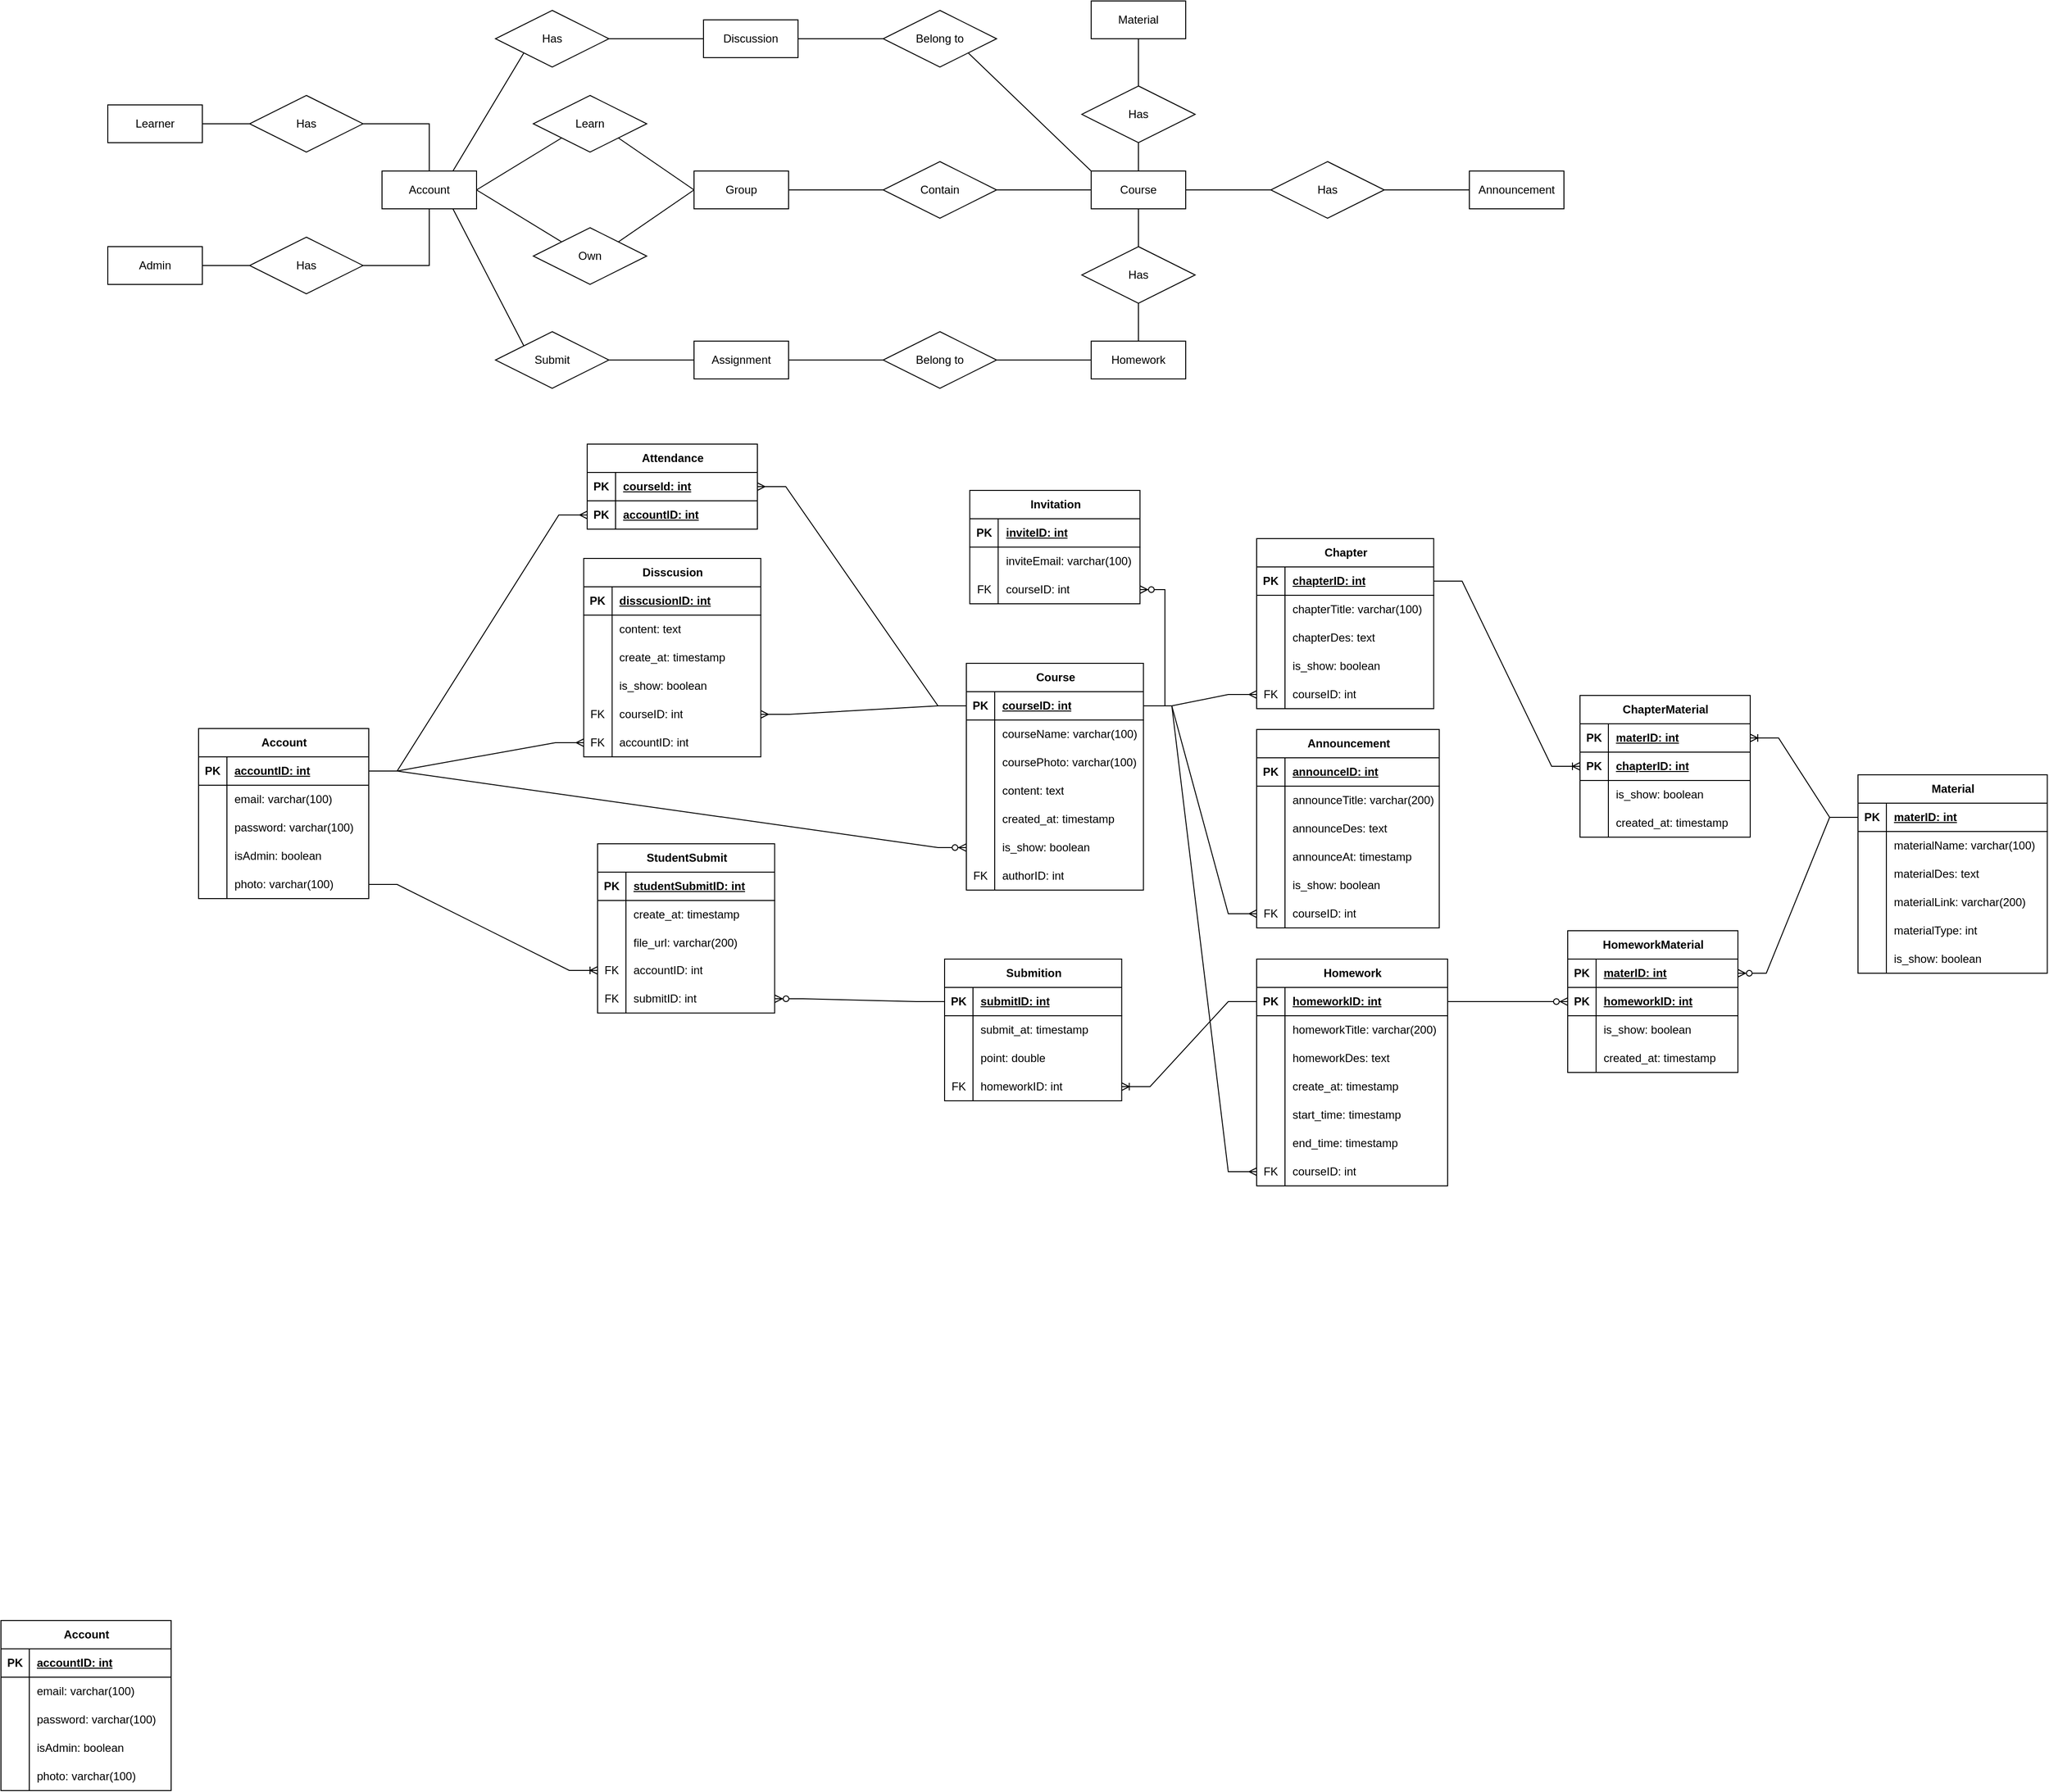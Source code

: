 <mxfile version="21.1.5" type="device">
  <diagram name="Trang-1" id="MkH7Z36TEJXm7PCdh7zN">
    <mxGraphModel dx="1900" dy="419" grid="0" gridSize="10" guides="1" tooltips="1" connect="1" arrows="1" fold="1" page="0" pageScale="1" pageWidth="827" pageHeight="1169" math="0" shadow="0">
      <root>
        <mxCell id="0" />
        <mxCell id="1" parent="0" />
        <mxCell id="ILbov2L5Ev1uHlVcgX-M-1" value="Course" style="whiteSpace=wrap;html=1;align=center;" parent="1" vertex="1">
          <mxGeometry x="800" y="780" width="100" height="40" as="geometry" />
        </mxCell>
        <mxCell id="ILbov2L5Ev1uHlVcgX-M-2" value="Learner" style="whiteSpace=wrap;html=1;align=center;" parent="1" vertex="1">
          <mxGeometry x="-240" y="710" width="100" height="40" as="geometry" />
        </mxCell>
        <mxCell id="hvSXCtWClDimsfLwjD2l-1" value="Admin" style="whiteSpace=wrap;html=1;align=center;" parent="1" vertex="1">
          <mxGeometry x="-240" y="860" width="100" height="40" as="geometry" />
        </mxCell>
        <mxCell id="hvSXCtWClDimsfLwjD2l-2" value="Account" style="whiteSpace=wrap;html=1;align=center;" parent="1" vertex="1">
          <mxGeometry x="50" y="780" width="100" height="40" as="geometry" />
        </mxCell>
        <mxCell id="hvSXCtWClDimsfLwjD2l-5" value="Assignment" style="whiteSpace=wrap;html=1;align=center;" parent="1" vertex="1">
          <mxGeometry x="380" y="960" width="100" height="40" as="geometry" />
        </mxCell>
        <mxCell id="hvSXCtWClDimsfLwjD2l-6" value="Material" style="whiteSpace=wrap;html=1;align=center;" parent="1" vertex="1">
          <mxGeometry x="800" y="600" width="100" height="40" as="geometry" />
        </mxCell>
        <mxCell id="hvSXCtWClDimsfLwjD2l-7" value="Homework" style="whiteSpace=wrap;html=1;align=center;" parent="1" vertex="1">
          <mxGeometry x="800" y="960" width="100" height="40" as="geometry" />
        </mxCell>
        <mxCell id="hvSXCtWClDimsfLwjD2l-11" value="Announcement" style="whiteSpace=wrap;html=1;align=center;" parent="1" vertex="1">
          <mxGeometry x="1200" y="780" width="100" height="40" as="geometry" />
        </mxCell>
        <mxCell id="hvSXCtWClDimsfLwjD2l-16" value="Has" style="shape=rhombus;perimeter=rhombusPerimeter;whiteSpace=wrap;html=1;align=center;" parent="1" vertex="1">
          <mxGeometry x="-90" y="700" width="120" height="60" as="geometry" />
        </mxCell>
        <mxCell id="hvSXCtWClDimsfLwjD2l-17" value="Has" style="shape=rhombus;perimeter=rhombusPerimeter;whiteSpace=wrap;html=1;align=center;" parent="1" vertex="1">
          <mxGeometry x="-90" y="850" width="120" height="60" as="geometry" />
        </mxCell>
        <mxCell id="hvSXCtWClDimsfLwjD2l-18" value="" style="endArrow=none;html=1;rounded=0;exitX=1;exitY=0.5;exitDx=0;exitDy=0;entryX=0;entryY=0.5;entryDx=0;entryDy=0;" parent="1" source="ILbov2L5Ev1uHlVcgX-M-2" target="hvSXCtWClDimsfLwjD2l-16" edge="1">
          <mxGeometry relative="1" as="geometry">
            <mxPoint x="-50" y="850" as="sourcePoint" />
            <mxPoint x="110" y="850" as="targetPoint" />
          </mxGeometry>
        </mxCell>
        <mxCell id="hvSXCtWClDimsfLwjD2l-19" value="" style="endArrow=none;html=1;rounded=0;exitX=1;exitY=0.5;exitDx=0;exitDy=0;entryX=0;entryY=0.5;entryDx=0;entryDy=0;" parent="1" source="hvSXCtWClDimsfLwjD2l-1" target="hvSXCtWClDimsfLwjD2l-17" edge="1">
          <mxGeometry relative="1" as="geometry">
            <mxPoint x="-50" y="840" as="sourcePoint" />
            <mxPoint x="110" y="840" as="targetPoint" />
          </mxGeometry>
        </mxCell>
        <mxCell id="hvSXCtWClDimsfLwjD2l-20" value="" style="endArrow=none;html=1;rounded=0;exitX=1;exitY=0.5;exitDx=0;exitDy=0;entryX=0.5;entryY=0;entryDx=0;entryDy=0;edgeStyle=orthogonalEdgeStyle;" parent="1" source="hvSXCtWClDimsfLwjD2l-16" target="hvSXCtWClDimsfLwjD2l-2" edge="1">
          <mxGeometry relative="1" as="geometry">
            <mxPoint x="-50" y="850" as="sourcePoint" />
            <mxPoint x="110" y="850" as="targetPoint" />
          </mxGeometry>
        </mxCell>
        <mxCell id="hvSXCtWClDimsfLwjD2l-21" value="" style="endArrow=none;html=1;rounded=0;exitX=1;exitY=0.5;exitDx=0;exitDy=0;entryX=0.5;entryY=1;entryDx=0;entryDy=0;edgeStyle=orthogonalEdgeStyle;" parent="1" source="hvSXCtWClDimsfLwjD2l-17" target="hvSXCtWClDimsfLwjD2l-2" edge="1">
          <mxGeometry relative="1" as="geometry">
            <mxPoint x="40" y="740" as="sourcePoint" />
            <mxPoint x="110" y="790" as="targetPoint" />
          </mxGeometry>
        </mxCell>
        <mxCell id="hvSXCtWClDimsfLwjD2l-27" value="" style="endArrow=none;html=1;rounded=0;exitX=1;exitY=0.5;exitDx=0;exitDy=0;entryX=0;entryY=0.5;entryDx=0;entryDy=0;" parent="1" source="hvSXCtWClDimsfLwjD2l-58" target="ILbov2L5Ev1uHlVcgX-M-1" edge="1">
          <mxGeometry relative="1" as="geometry">
            <mxPoint x="720" y="800.0" as="sourcePoint" />
            <mxPoint x="930" y="750" as="targetPoint" />
          </mxGeometry>
        </mxCell>
        <mxCell id="hvSXCtWClDimsfLwjD2l-28" value="Has" style="shape=rhombus;perimeter=rhombusPerimeter;whiteSpace=wrap;html=1;align=center;" parent="1" vertex="1">
          <mxGeometry x="790" y="690" width="120" height="60" as="geometry" />
        </mxCell>
        <mxCell id="hvSXCtWClDimsfLwjD2l-29" value="" style="endArrow=none;html=1;rounded=0;exitX=0.5;exitY=1;exitDx=0;exitDy=0;entryX=0.5;entryY=0;entryDx=0;entryDy=0;" parent="1" source="hvSXCtWClDimsfLwjD2l-28" target="ILbov2L5Ev1uHlVcgX-M-1" edge="1">
          <mxGeometry relative="1" as="geometry">
            <mxPoint x="920" y="750" as="sourcePoint" />
            <mxPoint x="1080" y="750" as="targetPoint" />
          </mxGeometry>
        </mxCell>
        <mxCell id="hvSXCtWClDimsfLwjD2l-30" value="" style="endArrow=none;html=1;rounded=0;exitX=0.5;exitY=1;exitDx=0;exitDy=0;entryX=0.5;entryY=0;entryDx=0;entryDy=0;" parent="1" source="hvSXCtWClDimsfLwjD2l-6" target="hvSXCtWClDimsfLwjD2l-28" edge="1">
          <mxGeometry relative="1" as="geometry">
            <mxPoint x="850" y="650" as="sourcePoint" />
            <mxPoint x="1080" y="750" as="targetPoint" />
          </mxGeometry>
        </mxCell>
        <mxCell id="hvSXCtWClDimsfLwjD2l-31" value="Has" style="shape=rhombus;perimeter=rhombusPerimeter;whiteSpace=wrap;html=1;align=center;" parent="1" vertex="1">
          <mxGeometry x="790" y="860" width="120" height="60" as="geometry" />
        </mxCell>
        <mxCell id="hvSXCtWClDimsfLwjD2l-32" value="" style="endArrow=none;html=1;rounded=0;exitX=0.5;exitY=1;exitDx=0;exitDy=0;entryX=0.5;entryY=0;entryDx=0;entryDy=0;" parent="1" source="ILbov2L5Ev1uHlVcgX-M-1" target="hvSXCtWClDimsfLwjD2l-31" edge="1">
          <mxGeometry relative="1" as="geometry">
            <mxPoint x="900" y="880" as="sourcePoint" />
            <mxPoint x="1060" y="880" as="targetPoint" />
          </mxGeometry>
        </mxCell>
        <mxCell id="hvSXCtWClDimsfLwjD2l-33" value="" style="endArrow=none;html=1;rounded=0;exitX=0.5;exitY=1;exitDx=0;exitDy=0;entryX=0.5;entryY=0;entryDx=0;entryDy=0;" parent="1" source="hvSXCtWClDimsfLwjD2l-31" target="hvSXCtWClDimsfLwjD2l-7" edge="1">
          <mxGeometry relative="1" as="geometry">
            <mxPoint x="900" y="880" as="sourcePoint" />
            <mxPoint x="1060" y="880" as="targetPoint" />
          </mxGeometry>
        </mxCell>
        <mxCell id="hvSXCtWClDimsfLwjD2l-40" value="Discussion" style="whiteSpace=wrap;html=1;align=center;" parent="1" vertex="1">
          <mxGeometry x="390" y="620" width="100" height="40" as="geometry" />
        </mxCell>
        <mxCell id="hvSXCtWClDimsfLwjD2l-42" value="Belong to" style="shape=rhombus;perimeter=rhombusPerimeter;whiteSpace=wrap;html=1;align=center;" parent="1" vertex="1">
          <mxGeometry x="580" y="610" width="120" height="60" as="geometry" />
        </mxCell>
        <mxCell id="hvSXCtWClDimsfLwjD2l-43" value="" style="endArrow=none;html=1;rounded=0;exitX=0;exitY=0;exitDx=0;exitDy=0;entryX=1;entryY=1;entryDx=0;entryDy=0;" parent="1" source="ILbov2L5Ev1uHlVcgX-M-1" target="hvSXCtWClDimsfLwjD2l-42" edge="1">
          <mxGeometry relative="1" as="geometry">
            <mxPoint x="940" y="710" as="sourcePoint" />
            <mxPoint x="1100" y="710" as="targetPoint" />
          </mxGeometry>
        </mxCell>
        <mxCell id="hvSXCtWClDimsfLwjD2l-44" value="" style="endArrow=none;html=1;rounded=0;exitX=1;exitY=0.5;exitDx=0;exitDy=0;entryX=0;entryY=0.5;entryDx=0;entryDy=0;" parent="1" source="hvSXCtWClDimsfLwjD2l-40" target="hvSXCtWClDimsfLwjD2l-42" edge="1">
          <mxGeometry relative="1" as="geometry">
            <mxPoint x="940" y="710" as="sourcePoint" />
            <mxPoint x="1100" y="710" as="targetPoint" />
          </mxGeometry>
        </mxCell>
        <mxCell id="hvSXCtWClDimsfLwjD2l-45" value="Has" style="shape=rhombus;perimeter=rhombusPerimeter;whiteSpace=wrap;html=1;align=center;" parent="1" vertex="1">
          <mxGeometry x="990" y="770" width="120" height="60" as="geometry" />
        </mxCell>
        <mxCell id="hvSXCtWClDimsfLwjD2l-46" value="" style="endArrow=none;html=1;rounded=0;exitX=1;exitY=0.5;exitDx=0;exitDy=0;entryX=0;entryY=0.5;entryDx=0;entryDy=0;" parent="1" source="ILbov2L5Ev1uHlVcgX-M-1" target="hvSXCtWClDimsfLwjD2l-45" edge="1">
          <mxGeometry relative="1" as="geometry">
            <mxPoint x="1030" y="840" as="sourcePoint" />
            <mxPoint x="1190" y="840" as="targetPoint" />
          </mxGeometry>
        </mxCell>
        <mxCell id="hvSXCtWClDimsfLwjD2l-47" value="" style="endArrow=none;html=1;rounded=0;exitX=1;exitY=0.5;exitDx=0;exitDy=0;entryX=0;entryY=0.5;entryDx=0;entryDy=0;" parent="1" source="hvSXCtWClDimsfLwjD2l-45" target="hvSXCtWClDimsfLwjD2l-11" edge="1">
          <mxGeometry relative="1" as="geometry">
            <mxPoint x="1100" y="959" as="sourcePoint" />
            <mxPoint x="1260" y="959" as="targetPoint" />
          </mxGeometry>
        </mxCell>
        <mxCell id="hvSXCtWClDimsfLwjD2l-54" value="Group" style="whiteSpace=wrap;html=1;align=center;" parent="1" vertex="1">
          <mxGeometry x="380" y="780" width="100" height="40" as="geometry" />
        </mxCell>
        <mxCell id="hvSXCtWClDimsfLwjD2l-58" value="Contain" style="shape=rhombus;perimeter=rhombusPerimeter;whiteSpace=wrap;html=1;align=center;" parent="1" vertex="1">
          <mxGeometry x="580" y="770" width="120" height="60" as="geometry" />
        </mxCell>
        <mxCell id="hvSXCtWClDimsfLwjD2l-61" value="Learn" style="shape=rhombus;perimeter=rhombusPerimeter;whiteSpace=wrap;html=1;align=center;" parent="1" vertex="1">
          <mxGeometry x="210" y="700" width="120" height="60" as="geometry" />
        </mxCell>
        <mxCell id="hvSXCtWClDimsfLwjD2l-62" value="" style="endArrow=none;html=1;rounded=0;exitX=1;exitY=1;exitDx=0;exitDy=0;entryX=0;entryY=0.5;entryDx=0;entryDy=0;" parent="1" source="hvSXCtWClDimsfLwjD2l-61" target="hvSXCtWClDimsfLwjD2l-54" edge="1">
          <mxGeometry relative="1" as="geometry">
            <mxPoint x="390" y="695.0" as="sourcePoint" />
            <mxPoint x="480" y="740" as="targetPoint" />
          </mxGeometry>
        </mxCell>
        <mxCell id="hvSXCtWClDimsfLwjD2l-63" value="" style="endArrow=none;html=1;rounded=0;exitX=1;exitY=0;exitDx=0;exitDy=0;entryX=0;entryY=0.5;entryDx=0;entryDy=0;" parent="1" source="hvSXCtWClDimsfLwjD2l-64" target="hvSXCtWClDimsfLwjD2l-54" edge="1">
          <mxGeometry relative="1" as="geometry">
            <mxPoint x="290" y="875" as="sourcePoint" />
            <mxPoint x="380" y="830" as="targetPoint" />
          </mxGeometry>
        </mxCell>
        <mxCell id="hvSXCtWClDimsfLwjD2l-64" value="Own" style="shape=rhombus;perimeter=rhombusPerimeter;whiteSpace=wrap;html=1;align=center;" parent="1" vertex="1">
          <mxGeometry x="210" y="840" width="120" height="60" as="geometry" />
        </mxCell>
        <mxCell id="hvSXCtWClDimsfLwjD2l-66" value="" style="endArrow=none;html=1;rounded=0;exitX=1;exitY=0.5;exitDx=0;exitDy=0;entryX=0;entryY=0;entryDx=0;entryDy=0;" parent="1" source="hvSXCtWClDimsfLwjD2l-2" target="hvSXCtWClDimsfLwjD2l-64" edge="1">
          <mxGeometry relative="1" as="geometry">
            <mxPoint x="180" y="800.0" as="sourcePoint" />
            <mxPoint x="404" y="830" as="targetPoint" />
          </mxGeometry>
        </mxCell>
        <mxCell id="hvSXCtWClDimsfLwjD2l-67" value="" style="endArrow=none;html=1;rounded=0;exitX=1;exitY=0.5;exitDx=0;exitDy=0;entryX=0;entryY=1;entryDx=0;entryDy=0;" parent="1" source="hvSXCtWClDimsfLwjD2l-2" target="hvSXCtWClDimsfLwjD2l-61" edge="1">
          <mxGeometry relative="1" as="geometry">
            <mxPoint x="180" y="800.0" as="sourcePoint" />
            <mxPoint x="404" y="790" as="targetPoint" />
          </mxGeometry>
        </mxCell>
        <mxCell id="hvSXCtWClDimsfLwjD2l-69" value="" style="endArrow=none;html=1;rounded=0;exitX=1;exitY=0.5;exitDx=0;exitDy=0;entryX=0;entryY=0.5;entryDx=0;entryDy=0;" parent="1" source="hvSXCtWClDimsfLwjD2l-54" target="hvSXCtWClDimsfLwjD2l-58" edge="1">
          <mxGeometry relative="1" as="geometry">
            <mxPoint x="680" y="810" as="sourcePoint" />
            <mxPoint x="810" y="810" as="targetPoint" />
          </mxGeometry>
        </mxCell>
        <mxCell id="hvSXCtWClDimsfLwjD2l-74" value="Has" style="shape=rhombus;perimeter=rhombusPerimeter;whiteSpace=wrap;html=1;align=center;" parent="1" vertex="1">
          <mxGeometry x="170" y="610" width="120" height="60" as="geometry" />
        </mxCell>
        <mxCell id="hvSXCtWClDimsfLwjD2l-75" value="" style="endArrow=none;html=1;rounded=0;exitX=0.75;exitY=0;exitDx=0;exitDy=0;entryX=0;entryY=1;entryDx=0;entryDy=0;" parent="1" source="hvSXCtWClDimsfLwjD2l-2" target="hvSXCtWClDimsfLwjD2l-74" edge="1">
          <mxGeometry relative="1" as="geometry">
            <mxPoint x="420" y="680" as="sourcePoint" />
            <mxPoint x="580" y="680" as="targetPoint" />
          </mxGeometry>
        </mxCell>
        <mxCell id="hvSXCtWClDimsfLwjD2l-76" value="" style="endArrow=none;html=1;rounded=0;exitX=1;exitY=0.5;exitDx=0;exitDy=0;entryX=0;entryY=0.5;entryDx=0;entryDy=0;" parent="1" source="hvSXCtWClDimsfLwjD2l-74" target="hvSXCtWClDimsfLwjD2l-40" edge="1">
          <mxGeometry relative="1" as="geometry">
            <mxPoint x="420" y="680" as="sourcePoint" />
            <mxPoint x="580" y="680" as="targetPoint" />
          </mxGeometry>
        </mxCell>
        <mxCell id="hvSXCtWClDimsfLwjD2l-77" value="Belong to" style="shape=rhombus;perimeter=rhombusPerimeter;whiteSpace=wrap;html=1;align=center;" parent="1" vertex="1">
          <mxGeometry x="580" y="950" width="120" height="60" as="geometry" />
        </mxCell>
        <mxCell id="hvSXCtWClDimsfLwjD2l-78" value="" style="endArrow=none;html=1;rounded=0;exitX=1;exitY=0.5;exitDx=0;exitDy=0;entryX=0;entryY=0.5;entryDx=0;entryDy=0;" parent="1" source="hvSXCtWClDimsfLwjD2l-77" target="hvSXCtWClDimsfLwjD2l-7" edge="1">
          <mxGeometry relative="1" as="geometry">
            <mxPoint x="820" y="1090" as="sourcePoint" />
            <mxPoint x="980" y="1090" as="targetPoint" />
          </mxGeometry>
        </mxCell>
        <mxCell id="hvSXCtWClDimsfLwjD2l-79" value="" style="endArrow=none;html=1;rounded=0;exitX=1;exitY=0.5;exitDx=0;exitDy=0;entryX=0;entryY=0.5;entryDx=0;entryDy=0;" parent="1" source="hvSXCtWClDimsfLwjD2l-5" target="hvSXCtWClDimsfLwjD2l-77" edge="1">
          <mxGeometry relative="1" as="geometry">
            <mxPoint x="420" y="890" as="sourcePoint" />
            <mxPoint x="580" y="890" as="targetPoint" />
          </mxGeometry>
        </mxCell>
        <mxCell id="hvSXCtWClDimsfLwjD2l-80" value="Submit" style="shape=rhombus;perimeter=rhombusPerimeter;whiteSpace=wrap;html=1;align=center;" parent="1" vertex="1">
          <mxGeometry x="170" y="950" width="120" height="60" as="geometry" />
        </mxCell>
        <mxCell id="hvSXCtWClDimsfLwjD2l-81" value="" style="endArrow=none;html=1;rounded=0;exitX=1;exitY=0.5;exitDx=0;exitDy=0;entryX=0;entryY=0.5;entryDx=0;entryDy=0;" parent="1" source="hvSXCtWClDimsfLwjD2l-80" target="hvSXCtWClDimsfLwjD2l-5" edge="1">
          <mxGeometry relative="1" as="geometry">
            <mxPoint x="430" y="910" as="sourcePoint" />
            <mxPoint x="590" y="910" as="targetPoint" />
          </mxGeometry>
        </mxCell>
        <mxCell id="hvSXCtWClDimsfLwjD2l-82" value="" style="endArrow=none;html=1;rounded=0;exitX=0.75;exitY=1;exitDx=0;exitDy=0;entryX=0;entryY=0;entryDx=0;entryDy=0;" parent="1" source="hvSXCtWClDimsfLwjD2l-2" target="hvSXCtWClDimsfLwjD2l-80" edge="1">
          <mxGeometry relative="1" as="geometry">
            <mxPoint x="430" y="910" as="sourcePoint" />
            <mxPoint x="590" y="910" as="targetPoint" />
          </mxGeometry>
        </mxCell>
        <mxCell id="hvSXCtWClDimsfLwjD2l-83" value="Account" style="shape=table;startSize=30;container=1;collapsible=1;childLayout=tableLayout;fixedRows=1;rowLines=0;fontStyle=1;align=center;resizeLast=1;html=1;" parent="1" vertex="1">
          <mxGeometry x="-144" y="1370" width="180" height="180" as="geometry" />
        </mxCell>
        <mxCell id="hvSXCtWClDimsfLwjD2l-84" value="" style="shape=tableRow;horizontal=0;startSize=0;swimlaneHead=0;swimlaneBody=0;fillColor=none;collapsible=0;dropTarget=0;points=[[0,0.5],[1,0.5]];portConstraint=eastwest;top=0;left=0;right=0;bottom=1;" parent="hvSXCtWClDimsfLwjD2l-83" vertex="1">
          <mxGeometry y="30" width="180" height="30" as="geometry" />
        </mxCell>
        <mxCell id="hvSXCtWClDimsfLwjD2l-85" value="PK" style="shape=partialRectangle;connectable=0;fillColor=none;top=0;left=0;bottom=0;right=0;fontStyle=1;overflow=hidden;whiteSpace=wrap;html=1;" parent="hvSXCtWClDimsfLwjD2l-84" vertex="1">
          <mxGeometry width="30" height="30" as="geometry">
            <mxRectangle width="30" height="30" as="alternateBounds" />
          </mxGeometry>
        </mxCell>
        <mxCell id="hvSXCtWClDimsfLwjD2l-86" value="accountID: int" style="shape=partialRectangle;connectable=0;fillColor=none;top=0;left=0;bottom=0;right=0;align=left;spacingLeft=6;fontStyle=5;overflow=hidden;whiteSpace=wrap;html=1;" parent="hvSXCtWClDimsfLwjD2l-84" vertex="1">
          <mxGeometry x="30" width="150" height="30" as="geometry">
            <mxRectangle width="150" height="30" as="alternateBounds" />
          </mxGeometry>
        </mxCell>
        <mxCell id="hvSXCtWClDimsfLwjD2l-87" value="" style="shape=tableRow;horizontal=0;startSize=0;swimlaneHead=0;swimlaneBody=0;fillColor=none;collapsible=0;dropTarget=0;points=[[0,0.5],[1,0.5]];portConstraint=eastwest;top=0;left=0;right=0;bottom=0;" parent="hvSXCtWClDimsfLwjD2l-83" vertex="1">
          <mxGeometry y="60" width="180" height="30" as="geometry" />
        </mxCell>
        <mxCell id="hvSXCtWClDimsfLwjD2l-88" value="" style="shape=partialRectangle;connectable=0;fillColor=none;top=0;left=0;bottom=0;right=0;editable=1;overflow=hidden;whiteSpace=wrap;html=1;" parent="hvSXCtWClDimsfLwjD2l-87" vertex="1">
          <mxGeometry width="30" height="30" as="geometry">
            <mxRectangle width="30" height="30" as="alternateBounds" />
          </mxGeometry>
        </mxCell>
        <mxCell id="hvSXCtWClDimsfLwjD2l-89" value="email: varchar(100)" style="shape=partialRectangle;connectable=0;fillColor=none;top=0;left=0;bottom=0;right=0;align=left;spacingLeft=6;overflow=hidden;whiteSpace=wrap;html=1;" parent="hvSXCtWClDimsfLwjD2l-87" vertex="1">
          <mxGeometry x="30" width="150" height="30" as="geometry">
            <mxRectangle width="150" height="30" as="alternateBounds" />
          </mxGeometry>
        </mxCell>
        <mxCell id="hvSXCtWClDimsfLwjD2l-90" value="" style="shape=tableRow;horizontal=0;startSize=0;swimlaneHead=0;swimlaneBody=0;fillColor=none;collapsible=0;dropTarget=0;points=[[0,0.5],[1,0.5]];portConstraint=eastwest;top=0;left=0;right=0;bottom=0;" parent="hvSXCtWClDimsfLwjD2l-83" vertex="1">
          <mxGeometry y="90" width="180" height="30" as="geometry" />
        </mxCell>
        <mxCell id="hvSXCtWClDimsfLwjD2l-91" value="" style="shape=partialRectangle;connectable=0;fillColor=none;top=0;left=0;bottom=0;right=0;editable=1;overflow=hidden;whiteSpace=wrap;html=1;" parent="hvSXCtWClDimsfLwjD2l-90" vertex="1">
          <mxGeometry width="30" height="30" as="geometry">
            <mxRectangle width="30" height="30" as="alternateBounds" />
          </mxGeometry>
        </mxCell>
        <mxCell id="hvSXCtWClDimsfLwjD2l-92" value="password: varchar(100)&amp;nbsp;" style="shape=partialRectangle;connectable=0;fillColor=none;top=0;left=0;bottom=0;right=0;align=left;spacingLeft=6;overflow=hidden;whiteSpace=wrap;html=1;" parent="hvSXCtWClDimsfLwjD2l-90" vertex="1">
          <mxGeometry x="30" width="150" height="30" as="geometry">
            <mxRectangle width="150" height="30" as="alternateBounds" />
          </mxGeometry>
        </mxCell>
        <mxCell id="hvSXCtWClDimsfLwjD2l-93" value="" style="shape=tableRow;horizontal=0;startSize=0;swimlaneHead=0;swimlaneBody=0;fillColor=none;collapsible=0;dropTarget=0;points=[[0,0.5],[1,0.5]];portConstraint=eastwest;top=0;left=0;right=0;bottom=0;" parent="hvSXCtWClDimsfLwjD2l-83" vertex="1">
          <mxGeometry y="120" width="180" height="30" as="geometry" />
        </mxCell>
        <mxCell id="hvSXCtWClDimsfLwjD2l-94" value="" style="shape=partialRectangle;connectable=0;fillColor=none;top=0;left=0;bottom=0;right=0;editable=1;overflow=hidden;whiteSpace=wrap;html=1;" parent="hvSXCtWClDimsfLwjD2l-93" vertex="1">
          <mxGeometry width="30" height="30" as="geometry">
            <mxRectangle width="30" height="30" as="alternateBounds" />
          </mxGeometry>
        </mxCell>
        <mxCell id="hvSXCtWClDimsfLwjD2l-95" value="isAdmin: boolean" style="shape=partialRectangle;connectable=0;fillColor=none;top=0;left=0;bottom=0;right=0;align=left;spacingLeft=6;overflow=hidden;whiteSpace=wrap;html=1;" parent="hvSXCtWClDimsfLwjD2l-93" vertex="1">
          <mxGeometry x="30" width="150" height="30" as="geometry">
            <mxRectangle width="150" height="30" as="alternateBounds" />
          </mxGeometry>
        </mxCell>
        <mxCell id="hvSXCtWClDimsfLwjD2l-96" value="" style="shape=tableRow;horizontal=0;startSize=0;swimlaneHead=0;swimlaneBody=0;fillColor=none;collapsible=0;dropTarget=0;points=[[0,0.5],[1,0.5]];portConstraint=eastwest;top=0;left=0;right=0;bottom=0;" parent="hvSXCtWClDimsfLwjD2l-83" vertex="1">
          <mxGeometry y="150" width="180" height="30" as="geometry" />
        </mxCell>
        <mxCell id="hvSXCtWClDimsfLwjD2l-97" value="" style="shape=partialRectangle;connectable=0;fillColor=none;top=0;left=0;bottom=0;right=0;editable=1;overflow=hidden;whiteSpace=wrap;html=1;" parent="hvSXCtWClDimsfLwjD2l-96" vertex="1">
          <mxGeometry width="30" height="30" as="geometry">
            <mxRectangle width="30" height="30" as="alternateBounds" />
          </mxGeometry>
        </mxCell>
        <mxCell id="hvSXCtWClDimsfLwjD2l-98" value="photo: varchar(100)" style="shape=partialRectangle;connectable=0;fillColor=none;top=0;left=0;bottom=0;right=0;align=left;spacingLeft=6;overflow=hidden;whiteSpace=wrap;html=1;" parent="hvSXCtWClDimsfLwjD2l-96" vertex="1">
          <mxGeometry x="30" width="150" height="30" as="geometry">
            <mxRectangle width="150" height="30" as="alternateBounds" />
          </mxGeometry>
        </mxCell>
        <mxCell id="hvSXCtWClDimsfLwjD2l-140" value="Attendance" style="shape=table;startSize=30;container=1;collapsible=1;childLayout=tableLayout;fixedRows=1;rowLines=0;fontStyle=1;align=center;resizeLast=1;html=1;" parent="1" vertex="1">
          <mxGeometry x="267" y="1069" width="180" height="90" as="geometry" />
        </mxCell>
        <mxCell id="hvSXCtWClDimsfLwjD2l-141" value="" style="shape=tableRow;horizontal=0;startSize=0;swimlaneHead=0;swimlaneBody=0;fillColor=none;collapsible=0;dropTarget=0;points=[[0,0.5],[1,0.5]];portConstraint=eastwest;top=0;left=0;right=0;bottom=1;" parent="hvSXCtWClDimsfLwjD2l-140" vertex="1">
          <mxGeometry y="30" width="180" height="30" as="geometry" />
        </mxCell>
        <mxCell id="hvSXCtWClDimsfLwjD2l-142" value="PK" style="shape=partialRectangle;connectable=0;fillColor=none;top=0;left=0;bottom=0;right=0;fontStyle=1;overflow=hidden;whiteSpace=wrap;html=1;" parent="hvSXCtWClDimsfLwjD2l-141" vertex="1">
          <mxGeometry width="30" height="30" as="geometry">
            <mxRectangle width="30" height="30" as="alternateBounds" />
          </mxGeometry>
        </mxCell>
        <mxCell id="hvSXCtWClDimsfLwjD2l-143" value="courseId: int" style="shape=partialRectangle;connectable=0;fillColor=none;top=0;left=0;bottom=0;right=0;align=left;spacingLeft=6;fontStyle=5;overflow=hidden;whiteSpace=wrap;html=1;" parent="hvSXCtWClDimsfLwjD2l-141" vertex="1">
          <mxGeometry x="30" width="150" height="30" as="geometry">
            <mxRectangle width="150" height="30" as="alternateBounds" />
          </mxGeometry>
        </mxCell>
        <mxCell id="hvSXCtWClDimsfLwjD2l-162" value="" style="shape=tableRow;horizontal=0;startSize=0;swimlaneHead=0;swimlaneBody=0;fillColor=none;collapsible=0;dropTarget=0;points=[[0,0.5],[1,0.5]];portConstraint=eastwest;top=0;left=0;right=0;bottom=1;" parent="hvSXCtWClDimsfLwjD2l-140" vertex="1">
          <mxGeometry y="60" width="180" height="30" as="geometry" />
        </mxCell>
        <mxCell id="hvSXCtWClDimsfLwjD2l-163" value="PK" style="shape=partialRectangle;connectable=0;fillColor=none;top=0;left=0;bottom=0;right=0;fontStyle=1;overflow=hidden;whiteSpace=wrap;html=1;" parent="hvSXCtWClDimsfLwjD2l-162" vertex="1">
          <mxGeometry width="30" height="30" as="geometry">
            <mxRectangle width="30" height="30" as="alternateBounds" />
          </mxGeometry>
        </mxCell>
        <mxCell id="hvSXCtWClDimsfLwjD2l-164" value="accountID: int" style="shape=partialRectangle;connectable=0;fillColor=none;top=0;left=0;bottom=0;right=0;align=left;spacingLeft=6;fontStyle=5;overflow=hidden;whiteSpace=wrap;html=1;" parent="hvSXCtWClDimsfLwjD2l-162" vertex="1">
          <mxGeometry x="30" width="150" height="30" as="geometry">
            <mxRectangle width="150" height="30" as="alternateBounds" />
          </mxGeometry>
        </mxCell>
        <mxCell id="hvSXCtWClDimsfLwjD2l-177" value="" style="edgeStyle=entityRelationEdgeStyle;fontSize=12;html=1;endArrow=ERmany;rounded=0;exitX=1;exitY=0.5;exitDx=0;exitDy=0;entryX=0;entryY=0.5;entryDx=0;entryDy=0;" parent="1" source="hvSXCtWClDimsfLwjD2l-84" target="hvSXCtWClDimsfLwjD2l-162" edge="1">
          <mxGeometry width="100" height="100" relative="1" as="geometry">
            <mxPoint x="149" y="1519" as="sourcePoint" />
            <mxPoint x="249" y="1419" as="targetPoint" />
          </mxGeometry>
        </mxCell>
        <mxCell id="hvSXCtWClDimsfLwjD2l-178" value="" style="edgeStyle=entityRelationEdgeStyle;fontSize=12;html=1;endArrow=ERmany;rounded=0;exitX=0;exitY=0.5;exitDx=0;exitDy=0;entryX=1;entryY=0.5;entryDx=0;entryDy=0;" parent="1" source="hvSXCtWClDimsfLwjD2l-180" target="hvSXCtWClDimsfLwjD2l-141" edge="1">
          <mxGeometry width="100" height="100" relative="1" as="geometry">
            <mxPoint x="366" y="1344" as="sourcePoint" />
            <mxPoint x="478" y="1279" as="targetPoint" />
          </mxGeometry>
        </mxCell>
        <mxCell id="hvSXCtWClDimsfLwjD2l-179" value="Course" style="shape=table;startSize=30;container=1;collapsible=1;childLayout=tableLayout;fixedRows=1;rowLines=0;fontStyle=1;align=center;resizeLast=1;html=1;" parent="1" vertex="1">
          <mxGeometry x="668" y="1301" width="187.292" height="240" as="geometry" />
        </mxCell>
        <mxCell id="hvSXCtWClDimsfLwjD2l-180" value="" style="shape=tableRow;horizontal=0;startSize=0;swimlaneHead=0;swimlaneBody=0;fillColor=none;collapsible=0;dropTarget=0;points=[[0,0.5],[1,0.5]];portConstraint=eastwest;top=0;left=0;right=0;bottom=1;" parent="hvSXCtWClDimsfLwjD2l-179" vertex="1">
          <mxGeometry y="30" width="187.292" height="30" as="geometry" />
        </mxCell>
        <mxCell id="hvSXCtWClDimsfLwjD2l-181" value="PK" style="shape=partialRectangle;connectable=0;fillColor=none;top=0;left=0;bottom=0;right=0;fontStyle=1;overflow=hidden;whiteSpace=wrap;html=1;" parent="hvSXCtWClDimsfLwjD2l-180" vertex="1">
          <mxGeometry width="30" height="30" as="geometry">
            <mxRectangle width="30" height="30" as="alternateBounds" />
          </mxGeometry>
        </mxCell>
        <mxCell id="hvSXCtWClDimsfLwjD2l-182" value="courseID: int" style="shape=partialRectangle;connectable=0;fillColor=none;top=0;left=0;bottom=0;right=0;align=left;spacingLeft=6;fontStyle=5;overflow=hidden;whiteSpace=wrap;html=1;" parent="hvSXCtWClDimsfLwjD2l-180" vertex="1">
          <mxGeometry x="30" width="157.292" height="30" as="geometry">
            <mxRectangle width="157.292" height="30" as="alternateBounds" />
          </mxGeometry>
        </mxCell>
        <mxCell id="hvSXCtWClDimsfLwjD2l-183" value="" style="shape=tableRow;horizontal=0;startSize=0;swimlaneHead=0;swimlaneBody=0;fillColor=none;collapsible=0;dropTarget=0;points=[[0,0.5],[1,0.5]];portConstraint=eastwest;top=0;left=0;right=0;bottom=0;" parent="hvSXCtWClDimsfLwjD2l-179" vertex="1">
          <mxGeometry y="60" width="187.292" height="30" as="geometry" />
        </mxCell>
        <mxCell id="hvSXCtWClDimsfLwjD2l-184" value="" style="shape=partialRectangle;connectable=0;fillColor=none;top=0;left=0;bottom=0;right=0;editable=1;overflow=hidden;whiteSpace=wrap;html=1;" parent="hvSXCtWClDimsfLwjD2l-183" vertex="1">
          <mxGeometry width="30" height="30" as="geometry">
            <mxRectangle width="30" height="30" as="alternateBounds" />
          </mxGeometry>
        </mxCell>
        <mxCell id="hvSXCtWClDimsfLwjD2l-185" value="courseName: varchar(100)" style="shape=partialRectangle;connectable=0;fillColor=none;top=0;left=0;bottom=0;right=0;align=left;spacingLeft=6;overflow=hidden;whiteSpace=wrap;html=1;" parent="hvSXCtWClDimsfLwjD2l-183" vertex="1">
          <mxGeometry x="30" width="157.292" height="30" as="geometry">
            <mxRectangle width="157.292" height="30" as="alternateBounds" />
          </mxGeometry>
        </mxCell>
        <mxCell id="hvSXCtWClDimsfLwjD2l-186" value="" style="shape=tableRow;horizontal=0;startSize=0;swimlaneHead=0;swimlaneBody=0;fillColor=none;collapsible=0;dropTarget=0;points=[[0,0.5],[1,0.5]];portConstraint=eastwest;top=0;left=0;right=0;bottom=0;" parent="hvSXCtWClDimsfLwjD2l-179" vertex="1">
          <mxGeometry y="90" width="187.292" height="30" as="geometry" />
        </mxCell>
        <mxCell id="hvSXCtWClDimsfLwjD2l-187" value="" style="shape=partialRectangle;connectable=0;fillColor=none;top=0;left=0;bottom=0;right=0;editable=1;overflow=hidden;whiteSpace=wrap;html=1;" parent="hvSXCtWClDimsfLwjD2l-186" vertex="1">
          <mxGeometry width="30" height="30" as="geometry">
            <mxRectangle width="30" height="30" as="alternateBounds" />
          </mxGeometry>
        </mxCell>
        <mxCell id="hvSXCtWClDimsfLwjD2l-188" value="coursePhoto: varchar(100)" style="shape=partialRectangle;connectable=0;fillColor=none;top=0;left=0;bottom=0;right=0;align=left;spacingLeft=6;overflow=hidden;whiteSpace=wrap;html=1;" parent="hvSXCtWClDimsfLwjD2l-186" vertex="1">
          <mxGeometry x="30" width="157.292" height="30" as="geometry">
            <mxRectangle width="157.292" height="30" as="alternateBounds" />
          </mxGeometry>
        </mxCell>
        <mxCell id="hvSXCtWClDimsfLwjD2l-224" value="" style="shape=tableRow;horizontal=0;startSize=0;swimlaneHead=0;swimlaneBody=0;fillColor=none;collapsible=0;dropTarget=0;points=[[0,0.5],[1,0.5]];portConstraint=eastwest;top=0;left=0;right=0;bottom=0;" parent="hvSXCtWClDimsfLwjD2l-179" vertex="1">
          <mxGeometry y="120" width="187.292" height="30" as="geometry" />
        </mxCell>
        <mxCell id="hvSXCtWClDimsfLwjD2l-225" value="" style="shape=partialRectangle;connectable=0;fillColor=none;top=0;left=0;bottom=0;right=0;editable=1;overflow=hidden;whiteSpace=wrap;html=1;" parent="hvSXCtWClDimsfLwjD2l-224" vertex="1">
          <mxGeometry width="30" height="30" as="geometry">
            <mxRectangle width="30" height="30" as="alternateBounds" />
          </mxGeometry>
        </mxCell>
        <mxCell id="hvSXCtWClDimsfLwjD2l-226" value="content: text" style="shape=partialRectangle;connectable=0;fillColor=none;top=0;left=0;bottom=0;right=0;align=left;spacingLeft=6;overflow=hidden;whiteSpace=wrap;html=1;" parent="hvSXCtWClDimsfLwjD2l-224" vertex="1">
          <mxGeometry x="30" width="157.292" height="30" as="geometry">
            <mxRectangle width="157.292" height="30" as="alternateBounds" />
          </mxGeometry>
        </mxCell>
        <mxCell id="hvSXCtWClDimsfLwjD2l-192" value="" style="shape=tableRow;horizontal=0;startSize=0;swimlaneHead=0;swimlaneBody=0;fillColor=none;collapsible=0;dropTarget=0;points=[[0,0.5],[1,0.5]];portConstraint=eastwest;top=0;left=0;right=0;bottom=0;" parent="hvSXCtWClDimsfLwjD2l-179" vertex="1">
          <mxGeometry y="150" width="187.292" height="30" as="geometry" />
        </mxCell>
        <mxCell id="hvSXCtWClDimsfLwjD2l-193" value="" style="shape=partialRectangle;connectable=0;fillColor=none;top=0;left=0;bottom=0;right=0;editable=1;overflow=hidden;whiteSpace=wrap;html=1;" parent="hvSXCtWClDimsfLwjD2l-192" vertex="1">
          <mxGeometry width="30" height="30" as="geometry">
            <mxRectangle width="30" height="30" as="alternateBounds" />
          </mxGeometry>
        </mxCell>
        <mxCell id="hvSXCtWClDimsfLwjD2l-194" value="created_at: timestamp" style="shape=partialRectangle;connectable=0;fillColor=none;top=0;left=0;bottom=0;right=0;align=left;spacingLeft=6;overflow=hidden;whiteSpace=wrap;html=1;" parent="hvSXCtWClDimsfLwjD2l-192" vertex="1">
          <mxGeometry x="30" width="157.292" height="30" as="geometry">
            <mxRectangle width="157.292" height="30" as="alternateBounds" />
          </mxGeometry>
        </mxCell>
        <mxCell id="hvSXCtWClDimsfLwjD2l-195" value="" style="shape=tableRow;horizontal=0;startSize=0;swimlaneHead=0;swimlaneBody=0;fillColor=none;collapsible=0;dropTarget=0;points=[[0,0.5],[1,0.5]];portConstraint=eastwest;top=0;left=0;right=0;bottom=0;" parent="hvSXCtWClDimsfLwjD2l-179" vertex="1">
          <mxGeometry y="180" width="187.292" height="30" as="geometry" />
        </mxCell>
        <mxCell id="hvSXCtWClDimsfLwjD2l-196" value="" style="shape=partialRectangle;connectable=0;fillColor=none;top=0;left=0;bottom=0;right=0;editable=1;overflow=hidden;whiteSpace=wrap;html=1;" parent="hvSXCtWClDimsfLwjD2l-195" vertex="1">
          <mxGeometry width="30" height="30" as="geometry">
            <mxRectangle width="30" height="30" as="alternateBounds" />
          </mxGeometry>
        </mxCell>
        <mxCell id="hvSXCtWClDimsfLwjD2l-197" value="is_show: boolean" style="shape=partialRectangle;connectable=0;fillColor=none;top=0;left=0;bottom=0;right=0;align=left;spacingLeft=6;overflow=hidden;whiteSpace=wrap;html=1;" parent="hvSXCtWClDimsfLwjD2l-195" vertex="1">
          <mxGeometry x="30" width="157.292" height="30" as="geometry">
            <mxRectangle width="157.292" height="30" as="alternateBounds" />
          </mxGeometry>
        </mxCell>
        <mxCell id="uAiGdWc-apA7vwfRch7m-18" value="" style="shape=tableRow;horizontal=0;startSize=0;swimlaneHead=0;swimlaneBody=0;fillColor=none;collapsible=0;dropTarget=0;points=[[0,0.5],[1,0.5]];portConstraint=eastwest;top=0;left=0;right=0;bottom=0;" vertex="1" parent="hvSXCtWClDimsfLwjD2l-179">
          <mxGeometry y="210" width="187.292" height="30" as="geometry" />
        </mxCell>
        <mxCell id="uAiGdWc-apA7vwfRch7m-19" value="FK" style="shape=partialRectangle;connectable=0;fillColor=none;top=0;left=0;bottom=0;right=0;editable=1;overflow=hidden;whiteSpace=wrap;html=1;" vertex="1" parent="uAiGdWc-apA7vwfRch7m-18">
          <mxGeometry width="30" height="30" as="geometry">
            <mxRectangle width="30" height="30" as="alternateBounds" />
          </mxGeometry>
        </mxCell>
        <mxCell id="uAiGdWc-apA7vwfRch7m-20" value="authorID: int" style="shape=partialRectangle;connectable=0;fillColor=none;top=0;left=0;bottom=0;right=0;align=left;spacingLeft=6;overflow=hidden;whiteSpace=wrap;html=1;" vertex="1" parent="uAiGdWc-apA7vwfRch7m-18">
          <mxGeometry x="30" width="157.292" height="30" as="geometry">
            <mxRectangle width="157.292" height="30" as="alternateBounds" />
          </mxGeometry>
        </mxCell>
        <mxCell id="hvSXCtWClDimsfLwjD2l-240" value="" style="edgeStyle=entityRelationEdgeStyle;fontSize=12;html=1;endArrow=ERmany;rounded=0;exitX=1;exitY=0.5;exitDx=0;exitDy=0;entryX=0;entryY=0.5;entryDx=0;entryDy=0;" parent="1" source="hvSXCtWClDimsfLwjD2l-180" target="4F18SiHC-BBIDUpc5swt-84" edge="1">
          <mxGeometry width="100" height="100" relative="1" as="geometry">
            <mxPoint x="833" y="1268" as="sourcePoint" />
            <mxPoint x="975" y="1141" as="targetPoint" />
          </mxGeometry>
        </mxCell>
        <mxCell id="hvSXCtWClDimsfLwjD2l-241" value="Announcement" style="shape=table;startSize=30;container=1;collapsible=1;childLayout=tableLayout;fixedRows=1;rowLines=0;fontStyle=1;align=center;resizeLast=1;html=1;" parent="1" vertex="1">
          <mxGeometry x="975" y="1371" width="193.152" height="210" as="geometry" />
        </mxCell>
        <mxCell id="hvSXCtWClDimsfLwjD2l-242" value="" style="shape=tableRow;horizontal=0;startSize=0;swimlaneHead=0;swimlaneBody=0;fillColor=none;collapsible=0;dropTarget=0;points=[[0,0.5],[1,0.5]];portConstraint=eastwest;top=0;left=0;right=0;bottom=1;" parent="hvSXCtWClDimsfLwjD2l-241" vertex="1">
          <mxGeometry y="30" width="193.152" height="30" as="geometry" />
        </mxCell>
        <mxCell id="hvSXCtWClDimsfLwjD2l-243" value="PK" style="shape=partialRectangle;connectable=0;fillColor=none;top=0;left=0;bottom=0;right=0;fontStyle=1;overflow=hidden;whiteSpace=wrap;html=1;" parent="hvSXCtWClDimsfLwjD2l-242" vertex="1">
          <mxGeometry width="30" height="30" as="geometry">
            <mxRectangle width="30" height="30" as="alternateBounds" />
          </mxGeometry>
        </mxCell>
        <mxCell id="hvSXCtWClDimsfLwjD2l-244" value="announceID: int" style="shape=partialRectangle;connectable=0;fillColor=none;top=0;left=0;bottom=0;right=0;align=left;spacingLeft=6;fontStyle=5;overflow=hidden;whiteSpace=wrap;html=1;" parent="hvSXCtWClDimsfLwjD2l-242" vertex="1">
          <mxGeometry x="30" width="163.152" height="30" as="geometry">
            <mxRectangle width="163.152" height="30" as="alternateBounds" />
          </mxGeometry>
        </mxCell>
        <mxCell id="hvSXCtWClDimsfLwjD2l-245" value="" style="shape=tableRow;horizontal=0;startSize=0;swimlaneHead=0;swimlaneBody=0;fillColor=none;collapsible=0;dropTarget=0;points=[[0,0.5],[1,0.5]];portConstraint=eastwest;top=0;left=0;right=0;bottom=0;" parent="hvSXCtWClDimsfLwjD2l-241" vertex="1">
          <mxGeometry y="60" width="193.152" height="30" as="geometry" />
        </mxCell>
        <mxCell id="hvSXCtWClDimsfLwjD2l-246" value="" style="shape=partialRectangle;connectable=0;fillColor=none;top=0;left=0;bottom=0;right=0;editable=1;overflow=hidden;whiteSpace=wrap;html=1;" parent="hvSXCtWClDimsfLwjD2l-245" vertex="1">
          <mxGeometry width="30" height="30" as="geometry">
            <mxRectangle width="30" height="30" as="alternateBounds" />
          </mxGeometry>
        </mxCell>
        <mxCell id="hvSXCtWClDimsfLwjD2l-247" value="announceTitle: varchar(200)" style="shape=partialRectangle;connectable=0;fillColor=none;top=0;left=0;bottom=0;right=0;align=left;spacingLeft=6;overflow=hidden;whiteSpace=wrap;html=1;" parent="hvSXCtWClDimsfLwjD2l-245" vertex="1">
          <mxGeometry x="30" width="163.152" height="30" as="geometry">
            <mxRectangle width="163.152" height="30" as="alternateBounds" />
          </mxGeometry>
        </mxCell>
        <mxCell id="hvSXCtWClDimsfLwjD2l-248" value="" style="shape=tableRow;horizontal=0;startSize=0;swimlaneHead=0;swimlaneBody=0;fillColor=none;collapsible=0;dropTarget=0;points=[[0,0.5],[1,0.5]];portConstraint=eastwest;top=0;left=0;right=0;bottom=0;" parent="hvSXCtWClDimsfLwjD2l-241" vertex="1">
          <mxGeometry y="90" width="193.152" height="30" as="geometry" />
        </mxCell>
        <mxCell id="hvSXCtWClDimsfLwjD2l-249" value="" style="shape=partialRectangle;connectable=0;fillColor=none;top=0;left=0;bottom=0;right=0;editable=1;overflow=hidden;whiteSpace=wrap;html=1;" parent="hvSXCtWClDimsfLwjD2l-248" vertex="1">
          <mxGeometry width="30" height="30" as="geometry">
            <mxRectangle width="30" height="30" as="alternateBounds" />
          </mxGeometry>
        </mxCell>
        <mxCell id="hvSXCtWClDimsfLwjD2l-250" value="announceDes: text" style="shape=partialRectangle;connectable=0;fillColor=none;top=0;left=0;bottom=0;right=0;align=left;spacingLeft=6;overflow=hidden;whiteSpace=wrap;html=1;" parent="hvSXCtWClDimsfLwjD2l-248" vertex="1">
          <mxGeometry x="30" width="163.152" height="30" as="geometry">
            <mxRectangle width="163.152" height="30" as="alternateBounds" />
          </mxGeometry>
        </mxCell>
        <mxCell id="hvSXCtWClDimsfLwjD2l-302" value="" style="shape=tableRow;horizontal=0;startSize=0;swimlaneHead=0;swimlaneBody=0;fillColor=none;collapsible=0;dropTarget=0;points=[[0,0.5],[1,0.5]];portConstraint=eastwest;top=0;left=0;right=0;bottom=0;" parent="hvSXCtWClDimsfLwjD2l-241" vertex="1">
          <mxGeometry y="120" width="193.152" height="30" as="geometry" />
        </mxCell>
        <mxCell id="hvSXCtWClDimsfLwjD2l-303" value="" style="shape=partialRectangle;connectable=0;fillColor=none;top=0;left=0;bottom=0;right=0;editable=1;overflow=hidden;whiteSpace=wrap;html=1;" parent="hvSXCtWClDimsfLwjD2l-302" vertex="1">
          <mxGeometry width="30" height="30" as="geometry">
            <mxRectangle width="30" height="30" as="alternateBounds" />
          </mxGeometry>
        </mxCell>
        <mxCell id="hvSXCtWClDimsfLwjD2l-304" value="announceAt: timestamp" style="shape=partialRectangle;connectable=0;fillColor=none;top=0;left=0;bottom=0;right=0;align=left;spacingLeft=6;overflow=hidden;whiteSpace=wrap;html=1;" parent="hvSXCtWClDimsfLwjD2l-302" vertex="1">
          <mxGeometry x="30" width="163.152" height="30" as="geometry">
            <mxRectangle width="163.152" height="30" as="alternateBounds" />
          </mxGeometry>
        </mxCell>
        <mxCell id="hvSXCtWClDimsfLwjD2l-257" value="" style="shape=tableRow;horizontal=0;startSize=0;swimlaneHead=0;swimlaneBody=0;fillColor=none;collapsible=0;dropTarget=0;points=[[0,0.5],[1,0.5]];portConstraint=eastwest;top=0;left=0;right=0;bottom=0;" parent="hvSXCtWClDimsfLwjD2l-241" vertex="1">
          <mxGeometry y="150" width="193.152" height="30" as="geometry" />
        </mxCell>
        <mxCell id="hvSXCtWClDimsfLwjD2l-258" value="" style="shape=partialRectangle;connectable=0;fillColor=none;top=0;left=0;bottom=0;right=0;editable=1;overflow=hidden;whiteSpace=wrap;html=1;" parent="hvSXCtWClDimsfLwjD2l-257" vertex="1">
          <mxGeometry width="30" height="30" as="geometry">
            <mxRectangle width="30" height="30" as="alternateBounds" />
          </mxGeometry>
        </mxCell>
        <mxCell id="hvSXCtWClDimsfLwjD2l-259" value="is_show: boolean" style="shape=partialRectangle;connectable=0;fillColor=none;top=0;left=0;bottom=0;right=0;align=left;spacingLeft=6;overflow=hidden;whiteSpace=wrap;html=1;" parent="hvSXCtWClDimsfLwjD2l-257" vertex="1">
          <mxGeometry x="30" width="163.152" height="30" as="geometry">
            <mxRectangle width="163.152" height="30" as="alternateBounds" />
          </mxGeometry>
        </mxCell>
        <mxCell id="hvSXCtWClDimsfLwjD2l-260" value="" style="shape=tableRow;horizontal=0;startSize=0;swimlaneHead=0;swimlaneBody=0;fillColor=none;collapsible=0;dropTarget=0;points=[[0,0.5],[1,0.5]];portConstraint=eastwest;top=0;left=0;right=0;bottom=0;" parent="hvSXCtWClDimsfLwjD2l-241" vertex="1">
          <mxGeometry y="180" width="193.152" height="30" as="geometry" />
        </mxCell>
        <mxCell id="hvSXCtWClDimsfLwjD2l-261" value="FK" style="shape=partialRectangle;connectable=0;fillColor=none;top=0;left=0;bottom=0;right=0;editable=1;overflow=hidden;whiteSpace=wrap;html=1;" parent="hvSXCtWClDimsfLwjD2l-260" vertex="1">
          <mxGeometry width="30" height="30" as="geometry">
            <mxRectangle width="30" height="30" as="alternateBounds" />
          </mxGeometry>
        </mxCell>
        <mxCell id="hvSXCtWClDimsfLwjD2l-262" value="courseID: int" style="shape=partialRectangle;connectable=0;fillColor=none;top=0;left=0;bottom=0;right=0;align=left;spacingLeft=6;overflow=hidden;whiteSpace=wrap;html=1;" parent="hvSXCtWClDimsfLwjD2l-260" vertex="1">
          <mxGeometry x="30" width="163.152" height="30" as="geometry">
            <mxRectangle width="163.152" height="30" as="alternateBounds" />
          </mxGeometry>
        </mxCell>
        <mxCell id="hvSXCtWClDimsfLwjD2l-263" value="" style="edgeStyle=entityRelationEdgeStyle;fontSize=12;html=1;endArrow=ERmany;rounded=0;exitX=1;exitY=0.5;exitDx=0;exitDy=0;entryX=0;entryY=0.5;entryDx=0;entryDy=0;" parent="1" source="hvSXCtWClDimsfLwjD2l-180" target="hvSXCtWClDimsfLwjD2l-260" edge="1">
          <mxGeometry width="100" height="100" relative="1" as="geometry">
            <mxPoint x="937" y="1293" as="sourcePoint" />
            <mxPoint x="1037" y="1193" as="targetPoint" />
          </mxGeometry>
        </mxCell>
        <mxCell id="hvSXCtWClDimsfLwjD2l-264" value="Homework" style="shape=table;startSize=30;container=1;collapsible=1;childLayout=tableLayout;fixedRows=1;rowLines=0;fontStyle=1;align=center;resizeLast=1;html=1;" parent="1" vertex="1">
          <mxGeometry x="975" y="1614" width="202" height="240" as="geometry" />
        </mxCell>
        <mxCell id="hvSXCtWClDimsfLwjD2l-265" value="" style="shape=tableRow;horizontal=0;startSize=0;swimlaneHead=0;swimlaneBody=0;fillColor=none;collapsible=0;dropTarget=0;points=[[0,0.5],[1,0.5]];portConstraint=eastwest;top=0;left=0;right=0;bottom=1;" parent="hvSXCtWClDimsfLwjD2l-264" vertex="1">
          <mxGeometry y="30" width="202" height="30" as="geometry" />
        </mxCell>
        <mxCell id="hvSXCtWClDimsfLwjD2l-266" value="PK" style="shape=partialRectangle;connectable=0;fillColor=none;top=0;left=0;bottom=0;right=0;fontStyle=1;overflow=hidden;whiteSpace=wrap;html=1;" parent="hvSXCtWClDimsfLwjD2l-265" vertex="1">
          <mxGeometry width="30" height="30" as="geometry">
            <mxRectangle width="30" height="30" as="alternateBounds" />
          </mxGeometry>
        </mxCell>
        <mxCell id="hvSXCtWClDimsfLwjD2l-267" value="homeworkID: int" style="shape=partialRectangle;connectable=0;fillColor=none;top=0;left=0;bottom=0;right=0;align=left;spacingLeft=6;fontStyle=5;overflow=hidden;whiteSpace=wrap;html=1;" parent="hvSXCtWClDimsfLwjD2l-265" vertex="1">
          <mxGeometry x="30" width="172" height="30" as="geometry">
            <mxRectangle width="172" height="30" as="alternateBounds" />
          </mxGeometry>
        </mxCell>
        <mxCell id="hvSXCtWClDimsfLwjD2l-268" value="" style="shape=tableRow;horizontal=0;startSize=0;swimlaneHead=0;swimlaneBody=0;fillColor=none;collapsible=0;dropTarget=0;points=[[0,0.5],[1,0.5]];portConstraint=eastwest;top=0;left=0;right=0;bottom=0;" parent="hvSXCtWClDimsfLwjD2l-264" vertex="1">
          <mxGeometry y="60" width="202" height="30" as="geometry" />
        </mxCell>
        <mxCell id="hvSXCtWClDimsfLwjD2l-269" value="" style="shape=partialRectangle;connectable=0;fillColor=none;top=0;left=0;bottom=0;right=0;editable=1;overflow=hidden;whiteSpace=wrap;html=1;" parent="hvSXCtWClDimsfLwjD2l-268" vertex="1">
          <mxGeometry width="30" height="30" as="geometry">
            <mxRectangle width="30" height="30" as="alternateBounds" />
          </mxGeometry>
        </mxCell>
        <mxCell id="hvSXCtWClDimsfLwjD2l-270" value="homeworkTitle: varchar(200)" style="shape=partialRectangle;connectable=0;fillColor=none;top=0;left=0;bottom=0;right=0;align=left;spacingLeft=6;overflow=hidden;whiteSpace=wrap;html=1;" parent="hvSXCtWClDimsfLwjD2l-268" vertex="1">
          <mxGeometry x="30" width="172" height="30" as="geometry">
            <mxRectangle width="172" height="30" as="alternateBounds" />
          </mxGeometry>
        </mxCell>
        <mxCell id="hvSXCtWClDimsfLwjD2l-310" value="" style="shape=tableRow;horizontal=0;startSize=0;swimlaneHead=0;swimlaneBody=0;fillColor=none;collapsible=0;dropTarget=0;points=[[0,0.5],[1,0.5]];portConstraint=eastwest;top=0;left=0;right=0;bottom=0;" parent="hvSXCtWClDimsfLwjD2l-264" vertex="1">
          <mxGeometry y="90" width="202" height="30" as="geometry" />
        </mxCell>
        <mxCell id="hvSXCtWClDimsfLwjD2l-311" value="" style="shape=partialRectangle;connectable=0;fillColor=none;top=0;left=0;bottom=0;right=0;editable=1;overflow=hidden;whiteSpace=wrap;html=1;" parent="hvSXCtWClDimsfLwjD2l-310" vertex="1">
          <mxGeometry width="30" height="30" as="geometry">
            <mxRectangle width="30" height="30" as="alternateBounds" />
          </mxGeometry>
        </mxCell>
        <mxCell id="hvSXCtWClDimsfLwjD2l-312" value="homeworkDes: text" style="shape=partialRectangle;connectable=0;fillColor=none;top=0;left=0;bottom=0;right=0;align=left;spacingLeft=6;overflow=hidden;whiteSpace=wrap;html=1;" parent="hvSXCtWClDimsfLwjD2l-310" vertex="1">
          <mxGeometry x="30" width="172" height="30" as="geometry">
            <mxRectangle width="172" height="30" as="alternateBounds" />
          </mxGeometry>
        </mxCell>
        <mxCell id="hvSXCtWClDimsfLwjD2l-307" value="" style="shape=tableRow;horizontal=0;startSize=0;swimlaneHead=0;swimlaneBody=0;fillColor=none;collapsible=0;dropTarget=0;points=[[0,0.5],[1,0.5]];portConstraint=eastwest;top=0;left=0;right=0;bottom=0;" parent="hvSXCtWClDimsfLwjD2l-264" vertex="1">
          <mxGeometry y="120" width="202" height="30" as="geometry" />
        </mxCell>
        <mxCell id="hvSXCtWClDimsfLwjD2l-308" value="" style="shape=partialRectangle;connectable=0;fillColor=none;top=0;left=0;bottom=0;right=0;editable=1;overflow=hidden;whiteSpace=wrap;html=1;" parent="hvSXCtWClDimsfLwjD2l-307" vertex="1">
          <mxGeometry width="30" height="30" as="geometry">
            <mxRectangle width="30" height="30" as="alternateBounds" />
          </mxGeometry>
        </mxCell>
        <mxCell id="hvSXCtWClDimsfLwjD2l-309" value="create_at: timestamp" style="shape=partialRectangle;connectable=0;fillColor=none;top=0;left=0;bottom=0;right=0;align=left;spacingLeft=6;overflow=hidden;whiteSpace=wrap;html=1;" parent="hvSXCtWClDimsfLwjD2l-307" vertex="1">
          <mxGeometry x="30" width="172" height="30" as="geometry">
            <mxRectangle width="172" height="30" as="alternateBounds" />
          </mxGeometry>
        </mxCell>
        <mxCell id="hvSXCtWClDimsfLwjD2l-271" value="" style="shape=tableRow;horizontal=0;startSize=0;swimlaneHead=0;swimlaneBody=0;fillColor=none;collapsible=0;dropTarget=0;points=[[0,0.5],[1,0.5]];portConstraint=eastwest;top=0;left=0;right=0;bottom=0;" parent="hvSXCtWClDimsfLwjD2l-264" vertex="1">
          <mxGeometry y="150" width="202" height="30" as="geometry" />
        </mxCell>
        <mxCell id="hvSXCtWClDimsfLwjD2l-272" value="" style="shape=partialRectangle;connectable=0;fillColor=none;top=0;left=0;bottom=0;right=0;editable=1;overflow=hidden;whiteSpace=wrap;html=1;" parent="hvSXCtWClDimsfLwjD2l-271" vertex="1">
          <mxGeometry width="30" height="30" as="geometry">
            <mxRectangle width="30" height="30" as="alternateBounds" />
          </mxGeometry>
        </mxCell>
        <mxCell id="hvSXCtWClDimsfLwjD2l-273" value="start_time: timestamp" style="shape=partialRectangle;connectable=0;fillColor=none;top=0;left=0;bottom=0;right=0;align=left;spacingLeft=6;overflow=hidden;whiteSpace=wrap;html=1;" parent="hvSXCtWClDimsfLwjD2l-271" vertex="1">
          <mxGeometry x="30" width="172" height="30" as="geometry">
            <mxRectangle width="172" height="30" as="alternateBounds" />
          </mxGeometry>
        </mxCell>
        <mxCell id="hvSXCtWClDimsfLwjD2l-274" value="" style="shape=tableRow;horizontal=0;startSize=0;swimlaneHead=0;swimlaneBody=0;fillColor=none;collapsible=0;dropTarget=0;points=[[0,0.5],[1,0.5]];portConstraint=eastwest;top=0;left=0;right=0;bottom=0;" parent="hvSXCtWClDimsfLwjD2l-264" vertex="1">
          <mxGeometry y="180" width="202" height="30" as="geometry" />
        </mxCell>
        <mxCell id="hvSXCtWClDimsfLwjD2l-275" value="" style="shape=partialRectangle;connectable=0;fillColor=none;top=0;left=0;bottom=0;right=0;editable=1;overflow=hidden;whiteSpace=wrap;html=1;" parent="hvSXCtWClDimsfLwjD2l-274" vertex="1">
          <mxGeometry width="30" height="30" as="geometry">
            <mxRectangle width="30" height="30" as="alternateBounds" />
          </mxGeometry>
        </mxCell>
        <mxCell id="hvSXCtWClDimsfLwjD2l-276" value="end_time: timestamp" style="shape=partialRectangle;connectable=0;fillColor=none;top=0;left=0;bottom=0;right=0;align=left;spacingLeft=6;overflow=hidden;whiteSpace=wrap;html=1;" parent="hvSXCtWClDimsfLwjD2l-274" vertex="1">
          <mxGeometry x="30" width="172" height="30" as="geometry">
            <mxRectangle width="172" height="30" as="alternateBounds" />
          </mxGeometry>
        </mxCell>
        <mxCell id="hvSXCtWClDimsfLwjD2l-277" value="" style="shape=tableRow;horizontal=0;startSize=0;swimlaneHead=0;swimlaneBody=0;fillColor=none;collapsible=0;dropTarget=0;points=[[0,0.5],[1,0.5]];portConstraint=eastwest;top=0;left=0;right=0;bottom=0;" parent="hvSXCtWClDimsfLwjD2l-264" vertex="1">
          <mxGeometry y="210" width="202" height="30" as="geometry" />
        </mxCell>
        <mxCell id="hvSXCtWClDimsfLwjD2l-278" value="FK" style="shape=partialRectangle;connectable=0;fillColor=none;top=0;left=0;bottom=0;right=0;editable=1;overflow=hidden;whiteSpace=wrap;html=1;" parent="hvSXCtWClDimsfLwjD2l-277" vertex="1">
          <mxGeometry width="30" height="30" as="geometry">
            <mxRectangle width="30" height="30" as="alternateBounds" />
          </mxGeometry>
        </mxCell>
        <mxCell id="hvSXCtWClDimsfLwjD2l-279" value="courseID: int" style="shape=partialRectangle;connectable=0;fillColor=none;top=0;left=0;bottom=0;right=0;align=left;spacingLeft=6;overflow=hidden;whiteSpace=wrap;html=1;" parent="hvSXCtWClDimsfLwjD2l-277" vertex="1">
          <mxGeometry x="30" width="172" height="30" as="geometry">
            <mxRectangle width="172" height="30" as="alternateBounds" />
          </mxGeometry>
        </mxCell>
        <mxCell id="hvSXCtWClDimsfLwjD2l-306" value="" style="edgeStyle=entityRelationEdgeStyle;fontSize=12;html=1;endArrow=ERmany;rounded=0;exitX=1;exitY=0.5;exitDx=0;exitDy=0;entryX=0;entryY=0.5;entryDx=0;entryDy=0;" parent="1" source="hvSXCtWClDimsfLwjD2l-180" target="hvSXCtWClDimsfLwjD2l-277" edge="1">
          <mxGeometry width="100" height="100" relative="1" as="geometry">
            <mxPoint x="969" y="1534" as="sourcePoint" />
            <mxPoint x="1069" y="1434" as="targetPoint" />
          </mxGeometry>
        </mxCell>
        <mxCell id="hvSXCtWClDimsfLwjD2l-329" value="Disscusion" style="shape=table;startSize=30;container=1;collapsible=1;childLayout=tableLayout;fixedRows=1;rowLines=0;fontStyle=1;align=center;resizeLast=1;html=1;" parent="1" vertex="1">
          <mxGeometry x="263.35" y="1190" width="187.292" height="210" as="geometry" />
        </mxCell>
        <mxCell id="hvSXCtWClDimsfLwjD2l-330" value="" style="shape=tableRow;horizontal=0;startSize=0;swimlaneHead=0;swimlaneBody=0;fillColor=none;collapsible=0;dropTarget=0;points=[[0,0.5],[1,0.5]];portConstraint=eastwest;top=0;left=0;right=0;bottom=1;" parent="hvSXCtWClDimsfLwjD2l-329" vertex="1">
          <mxGeometry y="30" width="187.292" height="30" as="geometry" />
        </mxCell>
        <mxCell id="hvSXCtWClDimsfLwjD2l-331" value="PK" style="shape=partialRectangle;connectable=0;fillColor=none;top=0;left=0;bottom=0;right=0;fontStyle=1;overflow=hidden;whiteSpace=wrap;html=1;" parent="hvSXCtWClDimsfLwjD2l-330" vertex="1">
          <mxGeometry width="30" height="30" as="geometry">
            <mxRectangle width="30" height="30" as="alternateBounds" />
          </mxGeometry>
        </mxCell>
        <mxCell id="hvSXCtWClDimsfLwjD2l-332" value="disscusionID: int" style="shape=partialRectangle;connectable=0;fillColor=none;top=0;left=0;bottom=0;right=0;align=left;spacingLeft=6;fontStyle=5;overflow=hidden;whiteSpace=wrap;html=1;" parent="hvSXCtWClDimsfLwjD2l-330" vertex="1">
          <mxGeometry x="30" width="157.292" height="30" as="geometry">
            <mxRectangle width="157.292" height="30" as="alternateBounds" />
          </mxGeometry>
        </mxCell>
        <mxCell id="hvSXCtWClDimsfLwjD2l-333" value="" style="shape=tableRow;horizontal=0;startSize=0;swimlaneHead=0;swimlaneBody=0;fillColor=none;collapsible=0;dropTarget=0;points=[[0,0.5],[1,0.5]];portConstraint=eastwest;top=0;left=0;right=0;bottom=0;" parent="hvSXCtWClDimsfLwjD2l-329" vertex="1">
          <mxGeometry y="60" width="187.292" height="30" as="geometry" />
        </mxCell>
        <mxCell id="hvSXCtWClDimsfLwjD2l-334" value="" style="shape=partialRectangle;connectable=0;fillColor=none;top=0;left=0;bottom=0;right=0;editable=1;overflow=hidden;whiteSpace=wrap;html=1;" parent="hvSXCtWClDimsfLwjD2l-333" vertex="1">
          <mxGeometry width="30" height="30" as="geometry">
            <mxRectangle width="30" height="30" as="alternateBounds" />
          </mxGeometry>
        </mxCell>
        <mxCell id="hvSXCtWClDimsfLwjD2l-335" value="content: text" style="shape=partialRectangle;connectable=0;fillColor=none;top=0;left=0;bottom=0;right=0;align=left;spacingLeft=6;overflow=hidden;whiteSpace=wrap;html=1;" parent="hvSXCtWClDimsfLwjD2l-333" vertex="1">
          <mxGeometry x="30" width="157.292" height="30" as="geometry">
            <mxRectangle width="157.292" height="30" as="alternateBounds" />
          </mxGeometry>
        </mxCell>
        <mxCell id="hvSXCtWClDimsfLwjD2l-336" value="" style="shape=tableRow;horizontal=0;startSize=0;swimlaneHead=0;swimlaneBody=0;fillColor=none;collapsible=0;dropTarget=0;points=[[0,0.5],[1,0.5]];portConstraint=eastwest;top=0;left=0;right=0;bottom=0;" parent="hvSXCtWClDimsfLwjD2l-329" vertex="1">
          <mxGeometry y="90" width="187.292" height="30" as="geometry" />
        </mxCell>
        <mxCell id="hvSXCtWClDimsfLwjD2l-337" value="" style="shape=partialRectangle;connectable=0;fillColor=none;top=0;left=0;bottom=0;right=0;editable=1;overflow=hidden;whiteSpace=wrap;html=1;" parent="hvSXCtWClDimsfLwjD2l-336" vertex="1">
          <mxGeometry width="30" height="30" as="geometry">
            <mxRectangle width="30" height="30" as="alternateBounds" />
          </mxGeometry>
        </mxCell>
        <mxCell id="hvSXCtWClDimsfLwjD2l-338" value="create_at: timestamp" style="shape=partialRectangle;connectable=0;fillColor=none;top=0;left=0;bottom=0;right=0;align=left;spacingLeft=6;overflow=hidden;whiteSpace=wrap;html=1;" parent="hvSXCtWClDimsfLwjD2l-336" vertex="1">
          <mxGeometry x="30" width="157.292" height="30" as="geometry">
            <mxRectangle width="157.292" height="30" as="alternateBounds" />
          </mxGeometry>
        </mxCell>
        <mxCell id="hvSXCtWClDimsfLwjD2l-345" value="" style="shape=tableRow;horizontal=0;startSize=0;swimlaneHead=0;swimlaneBody=0;fillColor=none;collapsible=0;dropTarget=0;points=[[0,0.5],[1,0.5]];portConstraint=eastwest;top=0;left=0;right=0;bottom=0;" parent="hvSXCtWClDimsfLwjD2l-329" vertex="1">
          <mxGeometry y="120" width="187.292" height="30" as="geometry" />
        </mxCell>
        <mxCell id="hvSXCtWClDimsfLwjD2l-346" value="" style="shape=partialRectangle;connectable=0;fillColor=none;top=0;left=0;bottom=0;right=0;editable=1;overflow=hidden;whiteSpace=wrap;html=1;" parent="hvSXCtWClDimsfLwjD2l-345" vertex="1">
          <mxGeometry width="30" height="30" as="geometry">
            <mxRectangle width="30" height="30" as="alternateBounds" />
          </mxGeometry>
        </mxCell>
        <mxCell id="hvSXCtWClDimsfLwjD2l-347" value="is_show: boolean" style="shape=partialRectangle;connectable=0;fillColor=none;top=0;left=0;bottom=0;right=0;align=left;spacingLeft=6;overflow=hidden;whiteSpace=wrap;html=1;" parent="hvSXCtWClDimsfLwjD2l-345" vertex="1">
          <mxGeometry x="30" width="157.292" height="30" as="geometry">
            <mxRectangle width="157.292" height="30" as="alternateBounds" />
          </mxGeometry>
        </mxCell>
        <mxCell id="hvSXCtWClDimsfLwjD2l-348" value="" style="shape=tableRow;horizontal=0;startSize=0;swimlaneHead=0;swimlaneBody=0;fillColor=none;collapsible=0;dropTarget=0;points=[[0,0.5],[1,0.5]];portConstraint=eastwest;top=0;left=0;right=0;bottom=0;" parent="hvSXCtWClDimsfLwjD2l-329" vertex="1">
          <mxGeometry y="150" width="187.292" height="30" as="geometry" />
        </mxCell>
        <mxCell id="hvSXCtWClDimsfLwjD2l-349" value="FK" style="shape=partialRectangle;connectable=0;fillColor=none;top=0;left=0;bottom=0;right=0;editable=1;overflow=hidden;whiteSpace=wrap;html=1;" parent="hvSXCtWClDimsfLwjD2l-348" vertex="1">
          <mxGeometry width="30" height="30" as="geometry">
            <mxRectangle width="30" height="30" as="alternateBounds" />
          </mxGeometry>
        </mxCell>
        <mxCell id="hvSXCtWClDimsfLwjD2l-350" value="courseID: int" style="shape=partialRectangle;connectable=0;fillColor=none;top=0;left=0;bottom=0;right=0;align=left;spacingLeft=6;overflow=hidden;whiteSpace=wrap;html=1;" parent="hvSXCtWClDimsfLwjD2l-348" vertex="1">
          <mxGeometry x="30" width="157.292" height="30" as="geometry">
            <mxRectangle width="157.292" height="30" as="alternateBounds" />
          </mxGeometry>
        </mxCell>
        <mxCell id="hvSXCtWClDimsfLwjD2l-351" value="" style="shape=tableRow;horizontal=0;startSize=0;swimlaneHead=0;swimlaneBody=0;fillColor=none;collapsible=0;dropTarget=0;points=[[0,0.5],[1,0.5]];portConstraint=eastwest;top=0;left=0;right=0;bottom=0;" parent="hvSXCtWClDimsfLwjD2l-329" vertex="1">
          <mxGeometry y="180" width="187.292" height="30" as="geometry" />
        </mxCell>
        <mxCell id="hvSXCtWClDimsfLwjD2l-352" value="FK" style="shape=partialRectangle;connectable=0;fillColor=none;top=0;left=0;bottom=0;right=0;editable=1;overflow=hidden;whiteSpace=wrap;html=1;" parent="hvSXCtWClDimsfLwjD2l-351" vertex="1">
          <mxGeometry width="30" height="30" as="geometry">
            <mxRectangle width="30" height="30" as="alternateBounds" />
          </mxGeometry>
        </mxCell>
        <mxCell id="hvSXCtWClDimsfLwjD2l-353" value="accountID: int" style="shape=partialRectangle;connectable=0;fillColor=none;top=0;left=0;bottom=0;right=0;align=left;spacingLeft=6;overflow=hidden;whiteSpace=wrap;html=1;" parent="hvSXCtWClDimsfLwjD2l-351" vertex="1">
          <mxGeometry x="30" width="157.292" height="30" as="geometry">
            <mxRectangle width="157.292" height="30" as="alternateBounds" />
          </mxGeometry>
        </mxCell>
        <mxCell id="hvSXCtWClDimsfLwjD2l-354" value="" style="edgeStyle=entityRelationEdgeStyle;fontSize=12;html=1;endArrow=ERmany;rounded=0;exitX=1;exitY=0.5;exitDx=0;exitDy=0;entryX=0;entryY=0.5;entryDx=0;entryDy=0;" parent="1" source="hvSXCtWClDimsfLwjD2l-84" target="hvSXCtWClDimsfLwjD2l-351" edge="1">
          <mxGeometry width="100" height="100" relative="1" as="geometry">
            <mxPoint x="244" y="1593" as="sourcePoint" />
            <mxPoint x="344" y="1493" as="targetPoint" />
          </mxGeometry>
        </mxCell>
        <mxCell id="hvSXCtWClDimsfLwjD2l-355" value="" style="edgeStyle=entityRelationEdgeStyle;fontSize=12;html=1;endArrow=ERmany;rounded=0;exitX=0;exitY=0.5;exitDx=0;exitDy=0;entryX=1;entryY=0.5;entryDx=0;entryDy=0;" parent="1" source="hvSXCtWClDimsfLwjD2l-180" target="hvSXCtWClDimsfLwjD2l-348" edge="1">
          <mxGeometry width="100" height="100" relative="1" as="geometry">
            <mxPoint x="244" y="1593" as="sourcePoint" />
            <mxPoint x="344" y="1493" as="targetPoint" />
          </mxGeometry>
        </mxCell>
        <mxCell id="hvSXCtWClDimsfLwjD2l-356" value="Submition" style="shape=table;startSize=30;container=1;collapsible=1;childLayout=tableLayout;fixedRows=1;rowLines=0;fontStyle=1;align=center;resizeLast=1;html=1;" parent="1" vertex="1">
          <mxGeometry x="645" y="1614" width="187.292" height="150" as="geometry">
            <mxRectangle x="645" y="1614" width="94" height="30" as="alternateBounds" />
          </mxGeometry>
        </mxCell>
        <mxCell id="hvSXCtWClDimsfLwjD2l-357" value="" style="shape=tableRow;horizontal=0;startSize=0;swimlaneHead=0;swimlaneBody=0;fillColor=none;collapsible=0;dropTarget=0;points=[[0,0.5],[1,0.5]];portConstraint=eastwest;top=0;left=0;right=0;bottom=1;" parent="hvSXCtWClDimsfLwjD2l-356" vertex="1">
          <mxGeometry y="30" width="187.292" height="30" as="geometry" />
        </mxCell>
        <mxCell id="hvSXCtWClDimsfLwjD2l-358" value="PK" style="shape=partialRectangle;connectable=0;fillColor=none;top=0;left=0;bottom=0;right=0;fontStyle=1;overflow=hidden;whiteSpace=wrap;html=1;" parent="hvSXCtWClDimsfLwjD2l-357" vertex="1">
          <mxGeometry width="30" height="30" as="geometry">
            <mxRectangle width="30" height="30" as="alternateBounds" />
          </mxGeometry>
        </mxCell>
        <mxCell id="hvSXCtWClDimsfLwjD2l-359" value="submitID: int" style="shape=partialRectangle;connectable=0;fillColor=none;top=0;left=0;bottom=0;right=0;align=left;spacingLeft=6;fontStyle=5;overflow=hidden;whiteSpace=wrap;html=1;" parent="hvSXCtWClDimsfLwjD2l-357" vertex="1">
          <mxGeometry x="30" width="157.292" height="30" as="geometry">
            <mxRectangle width="157.292" height="30" as="alternateBounds" />
          </mxGeometry>
        </mxCell>
        <mxCell id="hvSXCtWClDimsfLwjD2l-360" value="" style="shape=tableRow;horizontal=0;startSize=0;swimlaneHead=0;swimlaneBody=0;fillColor=none;collapsible=0;dropTarget=0;points=[[0,0.5],[1,0.5]];portConstraint=eastwest;top=0;left=0;right=0;bottom=0;" parent="hvSXCtWClDimsfLwjD2l-356" vertex="1">
          <mxGeometry y="60" width="187.292" height="30" as="geometry" />
        </mxCell>
        <mxCell id="hvSXCtWClDimsfLwjD2l-361" value="" style="shape=partialRectangle;connectable=0;fillColor=none;top=0;left=0;bottom=0;right=0;editable=1;overflow=hidden;whiteSpace=wrap;html=1;" parent="hvSXCtWClDimsfLwjD2l-360" vertex="1">
          <mxGeometry width="30" height="30" as="geometry">
            <mxRectangle width="30" height="30" as="alternateBounds" />
          </mxGeometry>
        </mxCell>
        <mxCell id="hvSXCtWClDimsfLwjD2l-362" value="submit_at: timestamp" style="shape=partialRectangle;connectable=0;fillColor=none;top=0;left=0;bottom=0;right=0;align=left;spacingLeft=6;overflow=hidden;whiteSpace=wrap;html=1;" parent="hvSXCtWClDimsfLwjD2l-360" vertex="1">
          <mxGeometry x="30" width="157.292" height="30" as="geometry">
            <mxRectangle width="157.292" height="30" as="alternateBounds" />
          </mxGeometry>
        </mxCell>
        <mxCell id="hvSXCtWClDimsfLwjD2l-366" value="" style="shape=tableRow;horizontal=0;startSize=0;swimlaneHead=0;swimlaneBody=0;fillColor=none;collapsible=0;dropTarget=0;points=[[0,0.5],[1,0.5]];portConstraint=eastwest;top=0;left=0;right=0;bottom=0;" parent="hvSXCtWClDimsfLwjD2l-356" vertex="1">
          <mxGeometry y="90" width="187.292" height="30" as="geometry" />
        </mxCell>
        <mxCell id="hvSXCtWClDimsfLwjD2l-367" value="" style="shape=partialRectangle;connectable=0;fillColor=none;top=0;left=0;bottom=0;right=0;editable=1;overflow=hidden;whiteSpace=wrap;html=1;" parent="hvSXCtWClDimsfLwjD2l-366" vertex="1">
          <mxGeometry width="30" height="30" as="geometry">
            <mxRectangle width="30" height="30" as="alternateBounds" />
          </mxGeometry>
        </mxCell>
        <mxCell id="hvSXCtWClDimsfLwjD2l-368" value="point: double" style="shape=partialRectangle;connectable=0;fillColor=none;top=0;left=0;bottom=0;right=0;align=left;spacingLeft=6;overflow=hidden;whiteSpace=wrap;html=1;" parent="hvSXCtWClDimsfLwjD2l-366" vertex="1">
          <mxGeometry x="30" width="157.292" height="30" as="geometry">
            <mxRectangle width="157.292" height="30" as="alternateBounds" />
          </mxGeometry>
        </mxCell>
        <mxCell id="hvSXCtWClDimsfLwjD2l-375" value="" style="shape=tableRow;horizontal=0;startSize=0;swimlaneHead=0;swimlaneBody=0;fillColor=none;collapsible=0;dropTarget=0;points=[[0,0.5],[1,0.5]];portConstraint=eastwest;top=0;left=0;right=0;bottom=0;" parent="hvSXCtWClDimsfLwjD2l-356" vertex="1">
          <mxGeometry y="120" width="187.292" height="30" as="geometry" />
        </mxCell>
        <mxCell id="hvSXCtWClDimsfLwjD2l-376" value="FK" style="shape=partialRectangle;connectable=0;fillColor=none;top=0;left=0;bottom=0;right=0;editable=1;overflow=hidden;whiteSpace=wrap;html=1;" parent="hvSXCtWClDimsfLwjD2l-375" vertex="1">
          <mxGeometry width="30" height="30" as="geometry">
            <mxRectangle width="30" height="30" as="alternateBounds" />
          </mxGeometry>
        </mxCell>
        <mxCell id="hvSXCtWClDimsfLwjD2l-377" value="homeworkID: int" style="shape=partialRectangle;connectable=0;fillColor=none;top=0;left=0;bottom=0;right=0;align=left;spacingLeft=6;overflow=hidden;whiteSpace=wrap;html=1;" parent="hvSXCtWClDimsfLwjD2l-375" vertex="1">
          <mxGeometry x="30" width="157.292" height="30" as="geometry">
            <mxRectangle width="157.292" height="30" as="alternateBounds" />
          </mxGeometry>
        </mxCell>
        <mxCell id="4F18SiHC-BBIDUpc5swt-20" value="Material" style="shape=table;startSize=30;container=1;collapsible=1;childLayout=tableLayout;fixedRows=1;rowLines=0;fontStyle=1;align=center;resizeLast=1;html=1;" parent="1" vertex="1">
          <mxGeometry x="1611" y="1419" width="200.207" height="210" as="geometry" />
        </mxCell>
        <mxCell id="4F18SiHC-BBIDUpc5swt-21" value="" style="shape=tableRow;horizontal=0;startSize=0;swimlaneHead=0;swimlaneBody=0;fillColor=none;collapsible=0;dropTarget=0;points=[[0,0.5],[1,0.5]];portConstraint=eastwest;top=0;left=0;right=0;bottom=1;" parent="4F18SiHC-BBIDUpc5swt-20" vertex="1">
          <mxGeometry y="30" width="200.207" height="30" as="geometry" />
        </mxCell>
        <mxCell id="4F18SiHC-BBIDUpc5swt-22" value="PK" style="shape=partialRectangle;connectable=0;fillColor=none;top=0;left=0;bottom=0;right=0;fontStyle=1;overflow=hidden;whiteSpace=wrap;html=1;" parent="4F18SiHC-BBIDUpc5swt-21" vertex="1">
          <mxGeometry width="30" height="30" as="geometry">
            <mxRectangle width="30" height="30" as="alternateBounds" />
          </mxGeometry>
        </mxCell>
        <mxCell id="4F18SiHC-BBIDUpc5swt-23" value="materID: int" style="shape=partialRectangle;connectable=0;fillColor=none;top=0;left=0;bottom=0;right=0;align=left;spacingLeft=6;fontStyle=5;overflow=hidden;whiteSpace=wrap;html=1;" parent="4F18SiHC-BBIDUpc5swt-21" vertex="1">
          <mxGeometry x="30" width="170.207" height="30" as="geometry">
            <mxRectangle width="170.207" height="30" as="alternateBounds" />
          </mxGeometry>
        </mxCell>
        <mxCell id="4F18SiHC-BBIDUpc5swt-24" value="" style="shape=tableRow;horizontal=0;startSize=0;swimlaneHead=0;swimlaneBody=0;fillColor=none;collapsible=0;dropTarget=0;points=[[0,0.5],[1,0.5]];portConstraint=eastwest;top=0;left=0;right=0;bottom=0;" parent="4F18SiHC-BBIDUpc5swt-20" vertex="1">
          <mxGeometry y="60" width="200.207" height="30" as="geometry" />
        </mxCell>
        <mxCell id="4F18SiHC-BBIDUpc5swt-25" value="" style="shape=partialRectangle;connectable=0;fillColor=none;top=0;left=0;bottom=0;right=0;editable=1;overflow=hidden;whiteSpace=wrap;html=1;" parent="4F18SiHC-BBIDUpc5swt-24" vertex="1">
          <mxGeometry width="30" height="30" as="geometry">
            <mxRectangle width="30" height="30" as="alternateBounds" />
          </mxGeometry>
        </mxCell>
        <mxCell id="4F18SiHC-BBIDUpc5swt-26" value="materialName: varchar(100)" style="shape=partialRectangle;connectable=0;fillColor=none;top=0;left=0;bottom=0;right=0;align=left;spacingLeft=6;overflow=hidden;whiteSpace=wrap;html=1;" parent="4F18SiHC-BBIDUpc5swt-24" vertex="1">
          <mxGeometry x="30" width="170.207" height="30" as="geometry">
            <mxRectangle width="170.207" height="30" as="alternateBounds" />
          </mxGeometry>
        </mxCell>
        <mxCell id="4F18SiHC-BBIDUpc5swt-27" value="" style="shape=tableRow;horizontal=0;startSize=0;swimlaneHead=0;swimlaneBody=0;fillColor=none;collapsible=0;dropTarget=0;points=[[0,0.5],[1,0.5]];portConstraint=eastwest;top=0;left=0;right=0;bottom=0;" parent="4F18SiHC-BBIDUpc5swt-20" vertex="1">
          <mxGeometry y="90" width="200.207" height="30" as="geometry" />
        </mxCell>
        <mxCell id="4F18SiHC-BBIDUpc5swt-28" value="" style="shape=partialRectangle;connectable=0;fillColor=none;top=0;left=0;bottom=0;right=0;editable=1;overflow=hidden;whiteSpace=wrap;html=1;" parent="4F18SiHC-BBIDUpc5swt-27" vertex="1">
          <mxGeometry width="30" height="30" as="geometry">
            <mxRectangle width="30" height="30" as="alternateBounds" />
          </mxGeometry>
        </mxCell>
        <mxCell id="4F18SiHC-BBIDUpc5swt-29" value="materialDes: text" style="shape=partialRectangle;connectable=0;fillColor=none;top=0;left=0;bottom=0;right=0;align=left;spacingLeft=6;overflow=hidden;whiteSpace=wrap;html=1;" parent="4F18SiHC-BBIDUpc5swt-27" vertex="1">
          <mxGeometry x="30" width="170.207" height="30" as="geometry">
            <mxRectangle width="170.207" height="30" as="alternateBounds" />
          </mxGeometry>
        </mxCell>
        <mxCell id="4F18SiHC-BBIDUpc5swt-30" value="" style="shape=tableRow;horizontal=0;startSize=0;swimlaneHead=0;swimlaneBody=0;fillColor=none;collapsible=0;dropTarget=0;points=[[0,0.5],[1,0.5]];portConstraint=eastwest;top=0;left=0;right=0;bottom=0;" parent="4F18SiHC-BBIDUpc5swt-20" vertex="1">
          <mxGeometry y="120" width="200.207" height="30" as="geometry" />
        </mxCell>
        <mxCell id="4F18SiHC-BBIDUpc5swt-31" value="" style="shape=partialRectangle;connectable=0;fillColor=none;top=0;left=0;bottom=0;right=0;editable=1;overflow=hidden;whiteSpace=wrap;html=1;" parent="4F18SiHC-BBIDUpc5swt-30" vertex="1">
          <mxGeometry width="30" height="30" as="geometry">
            <mxRectangle width="30" height="30" as="alternateBounds" />
          </mxGeometry>
        </mxCell>
        <mxCell id="4F18SiHC-BBIDUpc5swt-32" value="materialLink: varchar(200)" style="shape=partialRectangle;connectable=0;fillColor=none;top=0;left=0;bottom=0;right=0;align=left;spacingLeft=6;overflow=hidden;whiteSpace=wrap;html=1;" parent="4F18SiHC-BBIDUpc5swt-30" vertex="1">
          <mxGeometry x="30" width="170.207" height="30" as="geometry">
            <mxRectangle width="170.207" height="30" as="alternateBounds" />
          </mxGeometry>
        </mxCell>
        <mxCell id="4F18SiHC-BBIDUpc5swt-33" value="" style="shape=tableRow;horizontal=0;startSize=0;swimlaneHead=0;swimlaneBody=0;fillColor=none;collapsible=0;dropTarget=0;points=[[0,0.5],[1,0.5]];portConstraint=eastwest;top=0;left=0;right=0;bottom=0;" parent="4F18SiHC-BBIDUpc5swt-20" vertex="1">
          <mxGeometry y="150" width="200.207" height="30" as="geometry" />
        </mxCell>
        <mxCell id="4F18SiHC-BBIDUpc5swt-34" value="" style="shape=partialRectangle;connectable=0;fillColor=none;top=0;left=0;bottom=0;right=0;editable=1;overflow=hidden;whiteSpace=wrap;html=1;" parent="4F18SiHC-BBIDUpc5swt-33" vertex="1">
          <mxGeometry width="30" height="30" as="geometry">
            <mxRectangle width="30" height="30" as="alternateBounds" />
          </mxGeometry>
        </mxCell>
        <mxCell id="4F18SiHC-BBIDUpc5swt-35" value="materialType: int" style="shape=partialRectangle;connectable=0;fillColor=none;top=0;left=0;bottom=0;right=0;align=left;spacingLeft=6;overflow=hidden;whiteSpace=wrap;html=1;" parent="4F18SiHC-BBIDUpc5swt-33" vertex="1">
          <mxGeometry x="30" width="170.207" height="30" as="geometry">
            <mxRectangle width="170.207" height="30" as="alternateBounds" />
          </mxGeometry>
        </mxCell>
        <mxCell id="4F18SiHC-BBIDUpc5swt-36" value="" style="shape=tableRow;horizontal=0;startSize=0;swimlaneHead=0;swimlaneBody=0;fillColor=none;collapsible=0;dropTarget=0;points=[[0,0.5],[1,0.5]];portConstraint=eastwest;top=0;left=0;right=0;bottom=0;" parent="4F18SiHC-BBIDUpc5swt-20" vertex="1">
          <mxGeometry y="180" width="200.207" height="30" as="geometry" />
        </mxCell>
        <mxCell id="4F18SiHC-BBIDUpc5swt-37" value="" style="shape=partialRectangle;connectable=0;fillColor=none;top=0;left=0;bottom=0;right=0;editable=1;overflow=hidden;whiteSpace=wrap;html=1;" parent="4F18SiHC-BBIDUpc5swt-36" vertex="1">
          <mxGeometry width="30" height="30" as="geometry">
            <mxRectangle width="30" height="30" as="alternateBounds" />
          </mxGeometry>
        </mxCell>
        <mxCell id="4F18SiHC-BBIDUpc5swt-38" value="is_show: boolean" style="shape=partialRectangle;connectable=0;fillColor=none;top=0;left=0;bottom=0;right=0;align=left;spacingLeft=6;overflow=hidden;whiteSpace=wrap;html=1;" parent="4F18SiHC-BBIDUpc5swt-36" vertex="1">
          <mxGeometry x="30" width="170.207" height="30" as="geometry">
            <mxRectangle width="170.207" height="30" as="alternateBounds" />
          </mxGeometry>
        </mxCell>
        <mxCell id="4F18SiHC-BBIDUpc5swt-42" value="StudentSubmit" style="shape=table;startSize=30;container=1;collapsible=1;childLayout=tableLayout;fixedRows=1;rowLines=0;fontStyle=1;align=center;resizeLast=1;html=1;" parent="1" vertex="1">
          <mxGeometry x="278" y="1492" width="187.292" height="179.087" as="geometry" />
        </mxCell>
        <mxCell id="4F18SiHC-BBIDUpc5swt-43" value="" style="shape=tableRow;horizontal=0;startSize=0;swimlaneHead=0;swimlaneBody=0;fillColor=none;collapsible=0;dropTarget=0;points=[[0,0.5],[1,0.5]];portConstraint=eastwest;top=0;left=0;right=0;bottom=1;" parent="4F18SiHC-BBIDUpc5swt-42" vertex="1">
          <mxGeometry y="30" width="187.292" height="30" as="geometry" />
        </mxCell>
        <mxCell id="4F18SiHC-BBIDUpc5swt-44" value="PK" style="shape=partialRectangle;connectable=0;fillColor=none;top=0;left=0;bottom=0;right=0;fontStyle=1;overflow=hidden;whiteSpace=wrap;html=1;" parent="4F18SiHC-BBIDUpc5swt-43" vertex="1">
          <mxGeometry width="30" height="30" as="geometry">
            <mxRectangle width="30" height="30" as="alternateBounds" />
          </mxGeometry>
        </mxCell>
        <mxCell id="4F18SiHC-BBIDUpc5swt-45" value="studentSubmitID: int" style="shape=partialRectangle;connectable=0;fillColor=none;top=0;left=0;bottom=0;right=0;align=left;spacingLeft=6;fontStyle=5;overflow=hidden;whiteSpace=wrap;html=1;" parent="4F18SiHC-BBIDUpc5swt-43" vertex="1">
          <mxGeometry x="30" width="157.292" height="30" as="geometry">
            <mxRectangle width="157.292" height="30" as="alternateBounds" />
          </mxGeometry>
        </mxCell>
        <mxCell id="4F18SiHC-BBIDUpc5swt-46" value="" style="shape=tableRow;horizontal=0;startSize=0;swimlaneHead=0;swimlaneBody=0;fillColor=none;collapsible=0;dropTarget=0;points=[[0,0.5],[1,0.5]];portConstraint=eastwest;top=0;left=0;right=0;bottom=0;" parent="4F18SiHC-BBIDUpc5swt-42" vertex="1">
          <mxGeometry y="60" width="187.292" height="30" as="geometry" />
        </mxCell>
        <mxCell id="4F18SiHC-BBIDUpc5swt-47" value="" style="shape=partialRectangle;connectable=0;fillColor=none;top=0;left=0;bottom=0;right=0;editable=1;overflow=hidden;whiteSpace=wrap;html=1;" parent="4F18SiHC-BBIDUpc5swt-46" vertex="1">
          <mxGeometry width="30" height="30" as="geometry">
            <mxRectangle width="30" height="30" as="alternateBounds" />
          </mxGeometry>
        </mxCell>
        <mxCell id="4F18SiHC-BBIDUpc5swt-48" value="create_at: timestamp" style="shape=partialRectangle;connectable=0;fillColor=none;top=0;left=0;bottom=0;right=0;align=left;spacingLeft=6;overflow=hidden;whiteSpace=wrap;html=1;" parent="4F18SiHC-BBIDUpc5swt-46" vertex="1">
          <mxGeometry x="30" width="157.292" height="30" as="geometry">
            <mxRectangle width="157.292" height="30" as="alternateBounds" />
          </mxGeometry>
        </mxCell>
        <mxCell id="4F18SiHC-BBIDUpc5swt-49" value="" style="shape=tableRow;horizontal=0;startSize=0;swimlaneHead=0;swimlaneBody=0;fillColor=none;collapsible=0;dropTarget=0;points=[[0,0.5],[1,0.5]];portConstraint=eastwest;top=0;left=0;right=0;bottom=0;" parent="4F18SiHC-BBIDUpc5swt-42" vertex="1">
          <mxGeometry y="90" width="187.292" height="29" as="geometry" />
        </mxCell>
        <mxCell id="4F18SiHC-BBIDUpc5swt-50" value="" style="shape=partialRectangle;connectable=0;fillColor=none;top=0;left=0;bottom=0;right=0;editable=1;overflow=hidden;whiteSpace=wrap;html=1;" parent="4F18SiHC-BBIDUpc5swt-49" vertex="1">
          <mxGeometry width="30" height="29" as="geometry">
            <mxRectangle width="30" height="29" as="alternateBounds" />
          </mxGeometry>
        </mxCell>
        <mxCell id="4F18SiHC-BBIDUpc5swt-51" value="file_url: varchar(200)" style="shape=partialRectangle;connectable=0;fillColor=none;top=0;left=0;bottom=0;right=0;align=left;spacingLeft=6;overflow=hidden;whiteSpace=wrap;html=1;" parent="4F18SiHC-BBIDUpc5swt-49" vertex="1">
          <mxGeometry x="30" width="157.292" height="29" as="geometry">
            <mxRectangle width="157.292" height="29" as="alternateBounds" />
          </mxGeometry>
        </mxCell>
        <mxCell id="4F18SiHC-BBIDUpc5swt-52" value="" style="shape=tableRow;horizontal=0;startSize=0;swimlaneHead=0;swimlaneBody=0;fillColor=none;collapsible=0;dropTarget=0;points=[[0,0.5],[1,0.5]];portConstraint=eastwest;top=0;left=0;right=0;bottom=0;" parent="4F18SiHC-BBIDUpc5swt-42" vertex="1">
          <mxGeometry y="119" width="187.292" height="30" as="geometry" />
        </mxCell>
        <mxCell id="4F18SiHC-BBIDUpc5swt-53" value="FK" style="shape=partialRectangle;connectable=0;fillColor=none;top=0;left=0;bottom=0;right=0;editable=1;overflow=hidden;whiteSpace=wrap;html=1;" parent="4F18SiHC-BBIDUpc5swt-52" vertex="1">
          <mxGeometry width="30" height="30" as="geometry">
            <mxRectangle width="30" height="30" as="alternateBounds" />
          </mxGeometry>
        </mxCell>
        <mxCell id="4F18SiHC-BBIDUpc5swt-54" value="accountID: int" style="shape=partialRectangle;connectable=0;fillColor=none;top=0;left=0;bottom=0;right=0;align=left;spacingLeft=6;overflow=hidden;whiteSpace=wrap;html=1;" parent="4F18SiHC-BBIDUpc5swt-52" vertex="1">
          <mxGeometry x="30" width="157.292" height="30" as="geometry">
            <mxRectangle width="157.292" height="30" as="alternateBounds" />
          </mxGeometry>
        </mxCell>
        <mxCell id="4F18SiHC-BBIDUpc5swt-58" value="" style="shape=tableRow;horizontal=0;startSize=0;swimlaneHead=0;swimlaneBody=0;fillColor=none;collapsible=0;dropTarget=0;points=[[0,0.5],[1,0.5]];portConstraint=eastwest;top=0;left=0;right=0;bottom=0;" parent="4F18SiHC-BBIDUpc5swt-42" vertex="1">
          <mxGeometry y="149" width="187.292" height="30" as="geometry" />
        </mxCell>
        <mxCell id="4F18SiHC-BBIDUpc5swt-59" value="FK" style="shape=partialRectangle;connectable=0;fillColor=none;top=0;left=0;bottom=0;right=0;editable=1;overflow=hidden;whiteSpace=wrap;html=1;" parent="4F18SiHC-BBIDUpc5swt-58" vertex="1">
          <mxGeometry width="30" height="30" as="geometry">
            <mxRectangle width="30" height="30" as="alternateBounds" />
          </mxGeometry>
        </mxCell>
        <mxCell id="4F18SiHC-BBIDUpc5swt-60" value="submitID: int" style="shape=partialRectangle;connectable=0;fillColor=none;top=0;left=0;bottom=0;right=0;align=left;spacingLeft=6;overflow=hidden;whiteSpace=wrap;html=1;" parent="4F18SiHC-BBIDUpc5swt-58" vertex="1">
          <mxGeometry x="30" width="157.292" height="30" as="geometry">
            <mxRectangle width="157.292" height="30" as="alternateBounds" />
          </mxGeometry>
        </mxCell>
        <mxCell id="4F18SiHC-BBIDUpc5swt-62" value="" style="edgeStyle=entityRelationEdgeStyle;fontSize=12;html=1;endArrow=ERoneToMany;rounded=0;exitX=0;exitY=0.5;exitDx=0;exitDy=0;entryX=1;entryY=0.5;entryDx=0;entryDy=0;" parent="1" source="hvSXCtWClDimsfLwjD2l-265" target="hvSXCtWClDimsfLwjD2l-375" edge="1">
          <mxGeometry width="100" height="100" relative="1" as="geometry">
            <mxPoint x="790" y="1650" as="sourcePoint" />
            <mxPoint x="890" y="1550" as="targetPoint" />
          </mxGeometry>
        </mxCell>
        <mxCell id="4F18SiHC-BBIDUpc5swt-63" value="" style="edgeStyle=entityRelationEdgeStyle;fontSize=12;html=1;endArrow=ERzeroToMany;endFill=1;rounded=0;exitX=0;exitY=0.5;exitDx=0;exitDy=0;entryX=1;entryY=0.5;entryDx=0;entryDy=0;" parent="1" source="hvSXCtWClDimsfLwjD2l-357" target="4F18SiHC-BBIDUpc5swt-58" edge="1">
          <mxGeometry width="100" height="100" relative="1" as="geometry">
            <mxPoint x="525" y="1691" as="sourcePoint" />
            <mxPoint x="625" y="1591" as="targetPoint" />
          </mxGeometry>
        </mxCell>
        <mxCell id="4F18SiHC-BBIDUpc5swt-64" value="" style="edgeStyle=entityRelationEdgeStyle;fontSize=12;html=1;endArrow=ERoneToMany;rounded=0;exitX=1;exitY=0.5;exitDx=0;exitDy=0;entryX=0;entryY=0.5;entryDx=0;entryDy=0;" parent="1" source="hvSXCtWClDimsfLwjD2l-96" target="4F18SiHC-BBIDUpc5swt-52" edge="1">
          <mxGeometry width="100" height="100" relative="1" as="geometry">
            <mxPoint x="127" y="1691" as="sourcePoint" />
            <mxPoint x="227" y="1591" as="targetPoint" />
          </mxGeometry>
        </mxCell>
        <mxCell id="4F18SiHC-BBIDUpc5swt-65" value="Chapter" style="shape=table;startSize=30;container=1;collapsible=1;childLayout=tableLayout;fixedRows=1;rowLines=0;fontStyle=1;align=center;resizeLast=1;html=1;" parent="1" vertex="1">
          <mxGeometry x="975" y="1169" width="187.292" height="180" as="geometry" />
        </mxCell>
        <mxCell id="4F18SiHC-BBIDUpc5swt-66" value="" style="shape=tableRow;horizontal=0;startSize=0;swimlaneHead=0;swimlaneBody=0;fillColor=none;collapsible=0;dropTarget=0;points=[[0,0.5],[1,0.5]];portConstraint=eastwest;top=0;left=0;right=0;bottom=1;" parent="4F18SiHC-BBIDUpc5swt-65" vertex="1">
          <mxGeometry y="30" width="187.292" height="30" as="geometry" />
        </mxCell>
        <mxCell id="4F18SiHC-BBIDUpc5swt-67" value="PK" style="shape=partialRectangle;connectable=0;fillColor=none;top=0;left=0;bottom=0;right=0;fontStyle=1;overflow=hidden;whiteSpace=wrap;html=1;" parent="4F18SiHC-BBIDUpc5swt-66" vertex="1">
          <mxGeometry width="30" height="30" as="geometry">
            <mxRectangle width="30" height="30" as="alternateBounds" />
          </mxGeometry>
        </mxCell>
        <mxCell id="4F18SiHC-BBIDUpc5swt-68" value="chapterID: int" style="shape=partialRectangle;connectable=0;fillColor=none;top=0;left=0;bottom=0;right=0;align=left;spacingLeft=6;fontStyle=5;overflow=hidden;whiteSpace=wrap;html=1;" parent="4F18SiHC-BBIDUpc5swt-66" vertex="1">
          <mxGeometry x="30" width="157.292" height="30" as="geometry">
            <mxRectangle width="157.292" height="30" as="alternateBounds" />
          </mxGeometry>
        </mxCell>
        <mxCell id="4F18SiHC-BBIDUpc5swt-69" value="" style="shape=tableRow;horizontal=0;startSize=0;swimlaneHead=0;swimlaneBody=0;fillColor=none;collapsible=0;dropTarget=0;points=[[0,0.5],[1,0.5]];portConstraint=eastwest;top=0;left=0;right=0;bottom=0;" parent="4F18SiHC-BBIDUpc5swt-65" vertex="1">
          <mxGeometry y="60" width="187.292" height="30" as="geometry" />
        </mxCell>
        <mxCell id="4F18SiHC-BBIDUpc5swt-70" value="" style="shape=partialRectangle;connectable=0;fillColor=none;top=0;left=0;bottom=0;right=0;editable=1;overflow=hidden;whiteSpace=wrap;html=1;" parent="4F18SiHC-BBIDUpc5swt-69" vertex="1">
          <mxGeometry width="30" height="30" as="geometry">
            <mxRectangle width="30" height="30" as="alternateBounds" />
          </mxGeometry>
        </mxCell>
        <mxCell id="4F18SiHC-BBIDUpc5swt-71" value="chapterTitle: varchar(100)" style="shape=partialRectangle;connectable=0;fillColor=none;top=0;left=0;bottom=0;right=0;align=left;spacingLeft=6;overflow=hidden;whiteSpace=wrap;html=1;" parent="4F18SiHC-BBIDUpc5swt-69" vertex="1">
          <mxGeometry x="30" width="157.292" height="30" as="geometry">
            <mxRectangle width="157.292" height="30" as="alternateBounds" />
          </mxGeometry>
        </mxCell>
        <mxCell id="4F18SiHC-BBIDUpc5swt-72" value="" style="shape=tableRow;horizontal=0;startSize=0;swimlaneHead=0;swimlaneBody=0;fillColor=none;collapsible=0;dropTarget=0;points=[[0,0.5],[1,0.5]];portConstraint=eastwest;top=0;left=0;right=0;bottom=0;" parent="4F18SiHC-BBIDUpc5swt-65" vertex="1">
          <mxGeometry y="90" width="187.292" height="30" as="geometry" />
        </mxCell>
        <mxCell id="4F18SiHC-BBIDUpc5swt-73" value="" style="shape=partialRectangle;connectable=0;fillColor=none;top=0;left=0;bottom=0;right=0;editable=1;overflow=hidden;whiteSpace=wrap;html=1;" parent="4F18SiHC-BBIDUpc5swt-72" vertex="1">
          <mxGeometry width="30" height="30" as="geometry">
            <mxRectangle width="30" height="30" as="alternateBounds" />
          </mxGeometry>
        </mxCell>
        <mxCell id="4F18SiHC-BBIDUpc5swt-74" value="chapterDes: text" style="shape=partialRectangle;connectable=0;fillColor=none;top=0;left=0;bottom=0;right=0;align=left;spacingLeft=6;overflow=hidden;whiteSpace=wrap;html=1;" parent="4F18SiHC-BBIDUpc5swt-72" vertex="1">
          <mxGeometry x="30" width="157.292" height="30" as="geometry">
            <mxRectangle width="157.292" height="30" as="alternateBounds" />
          </mxGeometry>
        </mxCell>
        <mxCell id="4F18SiHC-BBIDUpc5swt-87" value="" style="shape=tableRow;horizontal=0;startSize=0;swimlaneHead=0;swimlaneBody=0;fillColor=none;collapsible=0;dropTarget=0;points=[[0,0.5],[1,0.5]];portConstraint=eastwest;top=0;left=0;right=0;bottom=0;" parent="4F18SiHC-BBIDUpc5swt-65" vertex="1">
          <mxGeometry y="120" width="187.292" height="30" as="geometry" />
        </mxCell>
        <mxCell id="4F18SiHC-BBIDUpc5swt-88" value="" style="shape=partialRectangle;connectable=0;fillColor=none;top=0;left=0;bottom=0;right=0;editable=1;overflow=hidden;whiteSpace=wrap;html=1;" parent="4F18SiHC-BBIDUpc5swt-87" vertex="1">
          <mxGeometry width="30" height="30" as="geometry">
            <mxRectangle width="30" height="30" as="alternateBounds" />
          </mxGeometry>
        </mxCell>
        <mxCell id="4F18SiHC-BBIDUpc5swt-89" value="is_show: boolean" style="shape=partialRectangle;connectable=0;fillColor=none;top=0;left=0;bottom=0;right=0;align=left;spacingLeft=6;overflow=hidden;whiteSpace=wrap;html=1;" parent="4F18SiHC-BBIDUpc5swt-87" vertex="1">
          <mxGeometry x="30" width="157.292" height="30" as="geometry">
            <mxRectangle width="157.292" height="30" as="alternateBounds" />
          </mxGeometry>
        </mxCell>
        <mxCell id="4F18SiHC-BBIDUpc5swt-84" value="" style="shape=tableRow;horizontal=0;startSize=0;swimlaneHead=0;swimlaneBody=0;fillColor=none;collapsible=0;dropTarget=0;points=[[0,0.5],[1,0.5]];portConstraint=eastwest;top=0;left=0;right=0;bottom=0;" parent="4F18SiHC-BBIDUpc5swt-65" vertex="1">
          <mxGeometry y="150" width="187.292" height="30" as="geometry" />
        </mxCell>
        <mxCell id="4F18SiHC-BBIDUpc5swt-85" value="FK" style="shape=partialRectangle;connectable=0;fillColor=none;top=0;left=0;bottom=0;right=0;editable=1;overflow=hidden;whiteSpace=wrap;html=1;" parent="4F18SiHC-BBIDUpc5swt-84" vertex="1">
          <mxGeometry width="30" height="30" as="geometry">
            <mxRectangle width="30" height="30" as="alternateBounds" />
          </mxGeometry>
        </mxCell>
        <mxCell id="4F18SiHC-BBIDUpc5swt-86" value="courseID: int" style="shape=partialRectangle;connectable=0;fillColor=none;top=0;left=0;bottom=0;right=0;align=left;spacingLeft=6;overflow=hidden;whiteSpace=wrap;html=1;" parent="4F18SiHC-BBIDUpc5swt-84" vertex="1">
          <mxGeometry x="30" width="157.292" height="30" as="geometry">
            <mxRectangle width="157.292" height="30" as="alternateBounds" />
          </mxGeometry>
        </mxCell>
        <mxCell id="4F18SiHC-BBIDUpc5swt-90" value="ChapterMaterial" style="shape=table;startSize=30;container=1;collapsible=1;childLayout=tableLayout;fixedRows=1;rowLines=0;fontStyle=1;align=center;resizeLast=1;html=1;" parent="1" vertex="1">
          <mxGeometry x="1317" y="1335" width="180" height="150" as="geometry" />
        </mxCell>
        <mxCell id="4F18SiHC-BBIDUpc5swt-91" value="" style="shape=tableRow;horizontal=0;startSize=0;swimlaneHead=0;swimlaneBody=0;fillColor=none;collapsible=0;dropTarget=0;points=[[0,0.5],[1,0.5]];portConstraint=eastwest;top=0;left=0;right=0;bottom=1;" parent="4F18SiHC-BBIDUpc5swt-90" vertex="1">
          <mxGeometry y="30" width="180" height="30" as="geometry" />
        </mxCell>
        <mxCell id="4F18SiHC-BBIDUpc5swt-92" value="PK" style="shape=partialRectangle;connectable=0;fillColor=none;top=0;left=0;bottom=0;right=0;fontStyle=1;overflow=hidden;whiteSpace=wrap;html=1;" parent="4F18SiHC-BBIDUpc5swt-91" vertex="1">
          <mxGeometry width="30" height="30" as="geometry">
            <mxRectangle width="30" height="30" as="alternateBounds" />
          </mxGeometry>
        </mxCell>
        <mxCell id="4F18SiHC-BBIDUpc5swt-93" value="materID: int" style="shape=partialRectangle;connectable=0;fillColor=none;top=0;left=0;bottom=0;right=0;align=left;spacingLeft=6;fontStyle=5;overflow=hidden;whiteSpace=wrap;html=1;" parent="4F18SiHC-BBIDUpc5swt-91" vertex="1">
          <mxGeometry x="30" width="150" height="30" as="geometry">
            <mxRectangle width="150" height="30" as="alternateBounds" />
          </mxGeometry>
        </mxCell>
        <mxCell id="4F18SiHC-BBIDUpc5swt-103" value="" style="shape=tableRow;horizontal=0;startSize=0;swimlaneHead=0;swimlaneBody=0;fillColor=none;collapsible=0;dropTarget=0;points=[[0,0.5],[1,0.5]];portConstraint=eastwest;top=0;left=0;right=0;bottom=1;" parent="4F18SiHC-BBIDUpc5swt-90" vertex="1">
          <mxGeometry y="60" width="180" height="30" as="geometry" />
        </mxCell>
        <mxCell id="4F18SiHC-BBIDUpc5swt-104" value="PK" style="shape=partialRectangle;connectable=0;fillColor=none;top=0;left=0;bottom=0;right=0;fontStyle=1;overflow=hidden;whiteSpace=wrap;html=1;" parent="4F18SiHC-BBIDUpc5swt-103" vertex="1">
          <mxGeometry width="30" height="30" as="geometry">
            <mxRectangle width="30" height="30" as="alternateBounds" />
          </mxGeometry>
        </mxCell>
        <mxCell id="4F18SiHC-BBIDUpc5swt-105" value="chapterID: int" style="shape=partialRectangle;connectable=0;fillColor=none;top=0;left=0;bottom=0;right=0;align=left;spacingLeft=6;fontStyle=5;overflow=hidden;whiteSpace=wrap;html=1;" parent="4F18SiHC-BBIDUpc5swt-103" vertex="1">
          <mxGeometry x="30" width="150" height="30" as="geometry">
            <mxRectangle width="150" height="30" as="alternateBounds" />
          </mxGeometry>
        </mxCell>
        <mxCell id="4F18SiHC-BBIDUpc5swt-94" value="" style="shape=tableRow;horizontal=0;startSize=0;swimlaneHead=0;swimlaneBody=0;fillColor=none;collapsible=0;dropTarget=0;points=[[0,0.5],[1,0.5]];portConstraint=eastwest;top=0;left=0;right=0;bottom=0;" parent="4F18SiHC-BBIDUpc5swt-90" vertex="1">
          <mxGeometry y="90" width="180" height="30" as="geometry" />
        </mxCell>
        <mxCell id="4F18SiHC-BBIDUpc5swt-95" value="" style="shape=partialRectangle;connectable=0;fillColor=none;top=0;left=0;bottom=0;right=0;editable=1;overflow=hidden;whiteSpace=wrap;html=1;" parent="4F18SiHC-BBIDUpc5swt-94" vertex="1">
          <mxGeometry width="30" height="30" as="geometry">
            <mxRectangle width="30" height="30" as="alternateBounds" />
          </mxGeometry>
        </mxCell>
        <mxCell id="4F18SiHC-BBIDUpc5swt-96" value="is_show: boolean" style="shape=partialRectangle;connectable=0;fillColor=none;top=0;left=0;bottom=0;right=0;align=left;spacingLeft=6;overflow=hidden;whiteSpace=wrap;html=1;" parent="4F18SiHC-BBIDUpc5swt-94" vertex="1">
          <mxGeometry x="30" width="150" height="30" as="geometry">
            <mxRectangle width="150" height="30" as="alternateBounds" />
          </mxGeometry>
        </mxCell>
        <mxCell id="4F18SiHC-BBIDUpc5swt-100" value="" style="shape=tableRow;horizontal=0;startSize=0;swimlaneHead=0;swimlaneBody=0;fillColor=none;collapsible=0;dropTarget=0;points=[[0,0.5],[1,0.5]];portConstraint=eastwest;top=0;left=0;right=0;bottom=0;" parent="4F18SiHC-BBIDUpc5swt-90" vertex="1">
          <mxGeometry y="120" width="180" height="30" as="geometry" />
        </mxCell>
        <mxCell id="4F18SiHC-BBIDUpc5swt-101" value="" style="shape=partialRectangle;connectable=0;fillColor=none;top=0;left=0;bottom=0;right=0;editable=1;overflow=hidden;whiteSpace=wrap;html=1;" parent="4F18SiHC-BBIDUpc5swt-100" vertex="1">
          <mxGeometry width="30" height="30" as="geometry">
            <mxRectangle width="30" height="30" as="alternateBounds" />
          </mxGeometry>
        </mxCell>
        <mxCell id="4F18SiHC-BBIDUpc5swt-102" value="created_at: timestamp" style="shape=partialRectangle;connectable=0;fillColor=none;top=0;left=0;bottom=0;right=0;align=left;spacingLeft=6;overflow=hidden;whiteSpace=wrap;html=1;" parent="4F18SiHC-BBIDUpc5swt-100" vertex="1">
          <mxGeometry x="30" width="150" height="30" as="geometry">
            <mxRectangle width="150" height="30" as="alternateBounds" />
          </mxGeometry>
        </mxCell>
        <mxCell id="4F18SiHC-BBIDUpc5swt-106" value="" style="edgeStyle=entityRelationEdgeStyle;fontSize=12;html=1;endArrow=ERoneToMany;rounded=0;exitX=1;exitY=0.5;exitDx=0;exitDy=0;entryX=0;entryY=0.5;entryDx=0;entryDy=0;" parent="1" source="4F18SiHC-BBIDUpc5swt-66" target="4F18SiHC-BBIDUpc5swt-103" edge="1">
          <mxGeometry width="100" height="100" relative="1" as="geometry">
            <mxPoint x="1291" y="1537" as="sourcePoint" />
            <mxPoint x="1391" y="1437" as="targetPoint" />
          </mxGeometry>
        </mxCell>
        <mxCell id="4F18SiHC-BBIDUpc5swt-107" value="" style="edgeStyle=entityRelationEdgeStyle;fontSize=12;html=1;endArrow=ERoneToMany;rounded=0;exitX=0;exitY=0.5;exitDx=0;exitDy=0;entryX=1;entryY=0.5;entryDx=0;entryDy=0;" parent="1" source="4F18SiHC-BBIDUpc5swt-21" target="4F18SiHC-BBIDUpc5swt-91" edge="1">
          <mxGeometry width="100" height="100" relative="1" as="geometry">
            <mxPoint x="1291" y="1537" as="sourcePoint" />
            <mxPoint x="1391" y="1437" as="targetPoint" />
          </mxGeometry>
        </mxCell>
        <mxCell id="4F18SiHC-BBIDUpc5swt-108" value="HomeworkMaterial" style="shape=table;startSize=30;container=1;collapsible=1;childLayout=tableLayout;fixedRows=1;rowLines=0;fontStyle=1;align=center;resizeLast=1;html=1;" parent="1" vertex="1">
          <mxGeometry x="1304" y="1584" width="180" height="150" as="geometry" />
        </mxCell>
        <mxCell id="4F18SiHC-BBIDUpc5swt-109" value="" style="shape=tableRow;horizontal=0;startSize=0;swimlaneHead=0;swimlaneBody=0;fillColor=none;collapsible=0;dropTarget=0;points=[[0,0.5],[1,0.5]];portConstraint=eastwest;top=0;left=0;right=0;bottom=1;" parent="4F18SiHC-BBIDUpc5swt-108" vertex="1">
          <mxGeometry y="30" width="180" height="30" as="geometry" />
        </mxCell>
        <mxCell id="4F18SiHC-BBIDUpc5swt-110" value="PK" style="shape=partialRectangle;connectable=0;fillColor=none;top=0;left=0;bottom=0;right=0;fontStyle=1;overflow=hidden;whiteSpace=wrap;html=1;" parent="4F18SiHC-BBIDUpc5swt-109" vertex="1">
          <mxGeometry width="30" height="30" as="geometry">
            <mxRectangle width="30" height="30" as="alternateBounds" />
          </mxGeometry>
        </mxCell>
        <mxCell id="4F18SiHC-BBIDUpc5swt-111" value="materID: int" style="shape=partialRectangle;connectable=0;fillColor=none;top=0;left=0;bottom=0;right=0;align=left;spacingLeft=6;fontStyle=5;overflow=hidden;whiteSpace=wrap;html=1;" parent="4F18SiHC-BBIDUpc5swt-109" vertex="1">
          <mxGeometry x="30" width="150" height="30" as="geometry">
            <mxRectangle width="150" height="30" as="alternateBounds" />
          </mxGeometry>
        </mxCell>
        <mxCell id="4F18SiHC-BBIDUpc5swt-112" value="" style="shape=tableRow;horizontal=0;startSize=0;swimlaneHead=0;swimlaneBody=0;fillColor=none;collapsible=0;dropTarget=0;points=[[0,0.5],[1,0.5]];portConstraint=eastwest;top=0;left=0;right=0;bottom=1;" parent="4F18SiHC-BBIDUpc5swt-108" vertex="1">
          <mxGeometry y="60" width="180" height="30" as="geometry" />
        </mxCell>
        <mxCell id="4F18SiHC-BBIDUpc5swt-113" value="PK" style="shape=partialRectangle;connectable=0;fillColor=none;top=0;left=0;bottom=0;right=0;fontStyle=1;overflow=hidden;whiteSpace=wrap;html=1;" parent="4F18SiHC-BBIDUpc5swt-112" vertex="1">
          <mxGeometry width="30" height="30" as="geometry">
            <mxRectangle width="30" height="30" as="alternateBounds" />
          </mxGeometry>
        </mxCell>
        <mxCell id="4F18SiHC-BBIDUpc5swt-114" value="homeworkID: int" style="shape=partialRectangle;connectable=0;fillColor=none;top=0;left=0;bottom=0;right=0;align=left;spacingLeft=6;fontStyle=5;overflow=hidden;whiteSpace=wrap;html=1;" parent="4F18SiHC-BBIDUpc5swt-112" vertex="1">
          <mxGeometry x="30" width="150" height="30" as="geometry">
            <mxRectangle width="150" height="30" as="alternateBounds" />
          </mxGeometry>
        </mxCell>
        <mxCell id="4F18SiHC-BBIDUpc5swt-115" value="" style="shape=tableRow;horizontal=0;startSize=0;swimlaneHead=0;swimlaneBody=0;fillColor=none;collapsible=0;dropTarget=0;points=[[0,0.5],[1,0.5]];portConstraint=eastwest;top=0;left=0;right=0;bottom=0;" parent="4F18SiHC-BBIDUpc5swt-108" vertex="1">
          <mxGeometry y="90" width="180" height="30" as="geometry" />
        </mxCell>
        <mxCell id="4F18SiHC-BBIDUpc5swt-116" value="" style="shape=partialRectangle;connectable=0;fillColor=none;top=0;left=0;bottom=0;right=0;editable=1;overflow=hidden;whiteSpace=wrap;html=1;" parent="4F18SiHC-BBIDUpc5swt-115" vertex="1">
          <mxGeometry width="30" height="30" as="geometry">
            <mxRectangle width="30" height="30" as="alternateBounds" />
          </mxGeometry>
        </mxCell>
        <mxCell id="4F18SiHC-BBIDUpc5swt-117" value="is_show: boolean" style="shape=partialRectangle;connectable=0;fillColor=none;top=0;left=0;bottom=0;right=0;align=left;spacingLeft=6;overflow=hidden;whiteSpace=wrap;html=1;" parent="4F18SiHC-BBIDUpc5swt-115" vertex="1">
          <mxGeometry x="30" width="150" height="30" as="geometry">
            <mxRectangle width="150" height="30" as="alternateBounds" />
          </mxGeometry>
        </mxCell>
        <mxCell id="4F18SiHC-BBIDUpc5swt-118" value="" style="shape=tableRow;horizontal=0;startSize=0;swimlaneHead=0;swimlaneBody=0;fillColor=none;collapsible=0;dropTarget=0;points=[[0,0.5],[1,0.5]];portConstraint=eastwest;top=0;left=0;right=0;bottom=0;" parent="4F18SiHC-BBIDUpc5swt-108" vertex="1">
          <mxGeometry y="120" width="180" height="30" as="geometry" />
        </mxCell>
        <mxCell id="4F18SiHC-BBIDUpc5swt-119" value="" style="shape=partialRectangle;connectable=0;fillColor=none;top=0;left=0;bottom=0;right=0;editable=1;overflow=hidden;whiteSpace=wrap;html=1;" parent="4F18SiHC-BBIDUpc5swt-118" vertex="1">
          <mxGeometry width="30" height="30" as="geometry">
            <mxRectangle width="30" height="30" as="alternateBounds" />
          </mxGeometry>
        </mxCell>
        <mxCell id="4F18SiHC-BBIDUpc5swt-120" value="created_at: timestamp" style="shape=partialRectangle;connectable=0;fillColor=none;top=0;left=0;bottom=0;right=0;align=left;spacingLeft=6;overflow=hidden;whiteSpace=wrap;html=1;" parent="4F18SiHC-BBIDUpc5swt-118" vertex="1">
          <mxGeometry x="30" width="150" height="30" as="geometry">
            <mxRectangle width="150" height="30" as="alternateBounds" />
          </mxGeometry>
        </mxCell>
        <mxCell id="4F18SiHC-BBIDUpc5swt-121" value="" style="edgeStyle=entityRelationEdgeStyle;fontSize=12;html=1;endArrow=ERzeroToMany;endFill=1;rounded=0;exitX=1;exitY=0.5;exitDx=0;exitDy=0;entryX=0;entryY=0.5;entryDx=0;entryDy=0;" parent="1" source="hvSXCtWClDimsfLwjD2l-265" target="4F18SiHC-BBIDUpc5swt-112" edge="1">
          <mxGeometry width="100" height="100" relative="1" as="geometry">
            <mxPoint x="1244" y="1563" as="sourcePoint" />
            <mxPoint x="1344" y="1463" as="targetPoint" />
          </mxGeometry>
        </mxCell>
        <mxCell id="4F18SiHC-BBIDUpc5swt-122" value="" style="edgeStyle=entityRelationEdgeStyle;fontSize=12;html=1;endArrow=ERzeroToMany;endFill=1;rounded=0;exitX=0;exitY=0.5;exitDx=0;exitDy=0;entryX=1;entryY=0.5;entryDx=0;entryDy=0;" parent="1" source="4F18SiHC-BBIDUpc5swt-21" target="4F18SiHC-BBIDUpc5swt-109" edge="1">
          <mxGeometry width="100" height="100" relative="1" as="geometry">
            <mxPoint x="1244" y="1563" as="sourcePoint" />
            <mxPoint x="1344" y="1463" as="targetPoint" />
          </mxGeometry>
        </mxCell>
        <mxCell id="mkMLv8WNn8BOrn711wvB-1" value="Invitation" style="shape=table;startSize=30;container=1;collapsible=1;childLayout=tableLayout;fixedRows=1;rowLines=0;fontStyle=1;align=center;resizeLast=1;html=1;" parent="1" vertex="1">
          <mxGeometry x="671.65" y="1118" width="180" height="120" as="geometry" />
        </mxCell>
        <mxCell id="mkMLv8WNn8BOrn711wvB-20" value="" style="shape=tableRow;horizontal=0;startSize=0;swimlaneHead=0;swimlaneBody=0;fillColor=none;collapsible=0;dropTarget=0;points=[[0,0.5],[1,0.5]];portConstraint=eastwest;top=0;left=0;right=0;bottom=1;" parent="mkMLv8WNn8BOrn711wvB-1" vertex="1">
          <mxGeometry y="30" width="180" height="30" as="geometry" />
        </mxCell>
        <mxCell id="mkMLv8WNn8BOrn711wvB-21" value="PK" style="shape=partialRectangle;connectable=0;fillColor=none;top=0;left=0;bottom=0;right=0;fontStyle=1;overflow=hidden;whiteSpace=wrap;html=1;" parent="mkMLv8WNn8BOrn711wvB-20" vertex="1">
          <mxGeometry width="30" height="30" as="geometry">
            <mxRectangle width="30" height="30" as="alternateBounds" />
          </mxGeometry>
        </mxCell>
        <mxCell id="mkMLv8WNn8BOrn711wvB-22" value="inviteID: int" style="shape=partialRectangle;connectable=0;fillColor=none;top=0;left=0;bottom=0;right=0;align=left;spacingLeft=6;fontStyle=5;overflow=hidden;whiteSpace=wrap;html=1;" parent="mkMLv8WNn8BOrn711wvB-20" vertex="1">
          <mxGeometry x="30" width="150" height="30" as="geometry">
            <mxRectangle width="150" height="30" as="alternateBounds" />
          </mxGeometry>
        </mxCell>
        <mxCell id="mkMLv8WNn8BOrn711wvB-14" value="" style="shape=tableRow;horizontal=0;startSize=0;swimlaneHead=0;swimlaneBody=0;fillColor=none;collapsible=0;dropTarget=0;points=[[0,0.5],[1,0.5]];portConstraint=eastwest;top=0;left=0;right=0;bottom=0;" parent="mkMLv8WNn8BOrn711wvB-1" vertex="1">
          <mxGeometry y="60" width="180" height="30" as="geometry" />
        </mxCell>
        <mxCell id="mkMLv8WNn8BOrn711wvB-15" value="" style="shape=partialRectangle;connectable=0;fillColor=none;top=0;left=0;bottom=0;right=0;editable=1;overflow=hidden;whiteSpace=wrap;html=1;" parent="mkMLv8WNn8BOrn711wvB-14" vertex="1">
          <mxGeometry width="30" height="30" as="geometry">
            <mxRectangle width="30" height="30" as="alternateBounds" />
          </mxGeometry>
        </mxCell>
        <mxCell id="mkMLv8WNn8BOrn711wvB-16" value="inviteEmail: varchar(100)" style="shape=partialRectangle;connectable=0;fillColor=none;top=0;left=0;bottom=0;right=0;align=left;spacingLeft=6;overflow=hidden;whiteSpace=wrap;html=1;" parent="mkMLv8WNn8BOrn711wvB-14" vertex="1">
          <mxGeometry x="30" width="150" height="30" as="geometry">
            <mxRectangle width="150" height="30" as="alternateBounds" />
          </mxGeometry>
        </mxCell>
        <mxCell id="mkMLv8WNn8BOrn711wvB-17" value="" style="shape=tableRow;horizontal=0;startSize=0;swimlaneHead=0;swimlaneBody=0;fillColor=none;collapsible=0;dropTarget=0;points=[[0,0.5],[1,0.5]];portConstraint=eastwest;top=0;left=0;right=0;bottom=0;" parent="mkMLv8WNn8BOrn711wvB-1" vertex="1">
          <mxGeometry y="90" width="180" height="30" as="geometry" />
        </mxCell>
        <mxCell id="mkMLv8WNn8BOrn711wvB-18" value="FK" style="shape=partialRectangle;connectable=0;fillColor=none;top=0;left=0;bottom=0;right=0;editable=1;overflow=hidden;whiteSpace=wrap;html=1;" parent="mkMLv8WNn8BOrn711wvB-17" vertex="1">
          <mxGeometry width="30" height="30" as="geometry">
            <mxRectangle width="30" height="30" as="alternateBounds" />
          </mxGeometry>
        </mxCell>
        <mxCell id="mkMLv8WNn8BOrn711wvB-19" value="courseID: int" style="shape=partialRectangle;connectable=0;fillColor=none;top=0;left=0;bottom=0;right=0;align=left;spacingLeft=6;overflow=hidden;whiteSpace=wrap;html=1;" parent="mkMLv8WNn8BOrn711wvB-17" vertex="1">
          <mxGeometry x="30" width="150" height="30" as="geometry">
            <mxRectangle width="150" height="30" as="alternateBounds" />
          </mxGeometry>
        </mxCell>
        <mxCell id="mkMLv8WNn8BOrn711wvB-27" value="" style="edgeStyle=orthogonalEdgeStyle;fontSize=12;html=1;endArrow=ERzeroToMany;endFill=1;rounded=0;exitX=1;exitY=0.5;exitDx=0;exitDy=0;entryX=1;entryY=0.5;entryDx=0;entryDy=0;" parent="1" source="hvSXCtWClDimsfLwjD2l-180" target="mkMLv8WNn8BOrn711wvB-17" edge="1">
          <mxGeometry width="100" height="100" relative="1" as="geometry">
            <mxPoint x="749" y="1277" as="sourcePoint" />
            <mxPoint x="849" y="1177" as="targetPoint" />
            <Array as="points">
              <mxPoint x="878" y="1346" />
              <mxPoint x="878" y="1223" />
            </Array>
          </mxGeometry>
        </mxCell>
        <mxCell id="uAiGdWc-apA7vwfRch7m-1" value="Account" style="shape=table;startSize=30;container=1;collapsible=1;childLayout=tableLayout;fixedRows=1;rowLines=0;fontStyle=1;align=center;resizeLast=1;html=1;" vertex="1" parent="1">
          <mxGeometry x="-353" y="2314" width="180" height="180" as="geometry" />
        </mxCell>
        <mxCell id="uAiGdWc-apA7vwfRch7m-2" value="" style="shape=tableRow;horizontal=0;startSize=0;swimlaneHead=0;swimlaneBody=0;fillColor=none;collapsible=0;dropTarget=0;points=[[0,0.5],[1,0.5]];portConstraint=eastwest;top=0;left=0;right=0;bottom=1;" vertex="1" parent="uAiGdWc-apA7vwfRch7m-1">
          <mxGeometry y="30" width="180" height="30" as="geometry" />
        </mxCell>
        <mxCell id="uAiGdWc-apA7vwfRch7m-3" value="PK" style="shape=partialRectangle;connectable=0;fillColor=none;top=0;left=0;bottom=0;right=0;fontStyle=1;overflow=hidden;whiteSpace=wrap;html=1;" vertex="1" parent="uAiGdWc-apA7vwfRch7m-2">
          <mxGeometry width="30" height="30" as="geometry">
            <mxRectangle width="30" height="30" as="alternateBounds" />
          </mxGeometry>
        </mxCell>
        <mxCell id="uAiGdWc-apA7vwfRch7m-4" value="accountID: int" style="shape=partialRectangle;connectable=0;fillColor=none;top=0;left=0;bottom=0;right=0;align=left;spacingLeft=6;fontStyle=5;overflow=hidden;whiteSpace=wrap;html=1;" vertex="1" parent="uAiGdWc-apA7vwfRch7m-2">
          <mxGeometry x="30" width="150" height="30" as="geometry">
            <mxRectangle width="150" height="30" as="alternateBounds" />
          </mxGeometry>
        </mxCell>
        <mxCell id="uAiGdWc-apA7vwfRch7m-5" value="" style="shape=tableRow;horizontal=0;startSize=0;swimlaneHead=0;swimlaneBody=0;fillColor=none;collapsible=0;dropTarget=0;points=[[0,0.5],[1,0.5]];portConstraint=eastwest;top=0;left=0;right=0;bottom=0;" vertex="1" parent="uAiGdWc-apA7vwfRch7m-1">
          <mxGeometry y="60" width="180" height="30" as="geometry" />
        </mxCell>
        <mxCell id="uAiGdWc-apA7vwfRch7m-6" value="" style="shape=partialRectangle;connectable=0;fillColor=none;top=0;left=0;bottom=0;right=0;editable=1;overflow=hidden;whiteSpace=wrap;html=1;" vertex="1" parent="uAiGdWc-apA7vwfRch7m-5">
          <mxGeometry width="30" height="30" as="geometry">
            <mxRectangle width="30" height="30" as="alternateBounds" />
          </mxGeometry>
        </mxCell>
        <mxCell id="uAiGdWc-apA7vwfRch7m-7" value="email: varchar(100)" style="shape=partialRectangle;connectable=0;fillColor=none;top=0;left=0;bottom=0;right=0;align=left;spacingLeft=6;overflow=hidden;whiteSpace=wrap;html=1;" vertex="1" parent="uAiGdWc-apA7vwfRch7m-5">
          <mxGeometry x="30" width="150" height="30" as="geometry">
            <mxRectangle width="150" height="30" as="alternateBounds" />
          </mxGeometry>
        </mxCell>
        <mxCell id="uAiGdWc-apA7vwfRch7m-8" value="" style="shape=tableRow;horizontal=0;startSize=0;swimlaneHead=0;swimlaneBody=0;fillColor=none;collapsible=0;dropTarget=0;points=[[0,0.5],[1,0.5]];portConstraint=eastwest;top=0;left=0;right=0;bottom=0;" vertex="1" parent="uAiGdWc-apA7vwfRch7m-1">
          <mxGeometry y="90" width="180" height="30" as="geometry" />
        </mxCell>
        <mxCell id="uAiGdWc-apA7vwfRch7m-9" value="" style="shape=partialRectangle;connectable=0;fillColor=none;top=0;left=0;bottom=0;right=0;editable=1;overflow=hidden;whiteSpace=wrap;html=1;" vertex="1" parent="uAiGdWc-apA7vwfRch7m-8">
          <mxGeometry width="30" height="30" as="geometry">
            <mxRectangle width="30" height="30" as="alternateBounds" />
          </mxGeometry>
        </mxCell>
        <mxCell id="uAiGdWc-apA7vwfRch7m-10" value="password: varchar(100)&amp;nbsp;" style="shape=partialRectangle;connectable=0;fillColor=none;top=0;left=0;bottom=0;right=0;align=left;spacingLeft=6;overflow=hidden;whiteSpace=wrap;html=1;" vertex="1" parent="uAiGdWc-apA7vwfRch7m-8">
          <mxGeometry x="30" width="150" height="30" as="geometry">
            <mxRectangle width="150" height="30" as="alternateBounds" />
          </mxGeometry>
        </mxCell>
        <mxCell id="uAiGdWc-apA7vwfRch7m-11" value="" style="shape=tableRow;horizontal=0;startSize=0;swimlaneHead=0;swimlaneBody=0;fillColor=none;collapsible=0;dropTarget=0;points=[[0,0.5],[1,0.5]];portConstraint=eastwest;top=0;left=0;right=0;bottom=0;" vertex="1" parent="uAiGdWc-apA7vwfRch7m-1">
          <mxGeometry y="120" width="180" height="30" as="geometry" />
        </mxCell>
        <mxCell id="uAiGdWc-apA7vwfRch7m-12" value="" style="shape=partialRectangle;connectable=0;fillColor=none;top=0;left=0;bottom=0;right=0;editable=1;overflow=hidden;whiteSpace=wrap;html=1;" vertex="1" parent="uAiGdWc-apA7vwfRch7m-11">
          <mxGeometry width="30" height="30" as="geometry">
            <mxRectangle width="30" height="30" as="alternateBounds" />
          </mxGeometry>
        </mxCell>
        <mxCell id="uAiGdWc-apA7vwfRch7m-13" value="isAdmin: boolean" style="shape=partialRectangle;connectable=0;fillColor=none;top=0;left=0;bottom=0;right=0;align=left;spacingLeft=6;overflow=hidden;whiteSpace=wrap;html=1;" vertex="1" parent="uAiGdWc-apA7vwfRch7m-11">
          <mxGeometry x="30" width="150" height="30" as="geometry">
            <mxRectangle width="150" height="30" as="alternateBounds" />
          </mxGeometry>
        </mxCell>
        <mxCell id="uAiGdWc-apA7vwfRch7m-14" value="" style="shape=tableRow;horizontal=0;startSize=0;swimlaneHead=0;swimlaneBody=0;fillColor=none;collapsible=0;dropTarget=0;points=[[0,0.5],[1,0.5]];portConstraint=eastwest;top=0;left=0;right=0;bottom=0;" vertex="1" parent="uAiGdWc-apA7vwfRch7m-1">
          <mxGeometry y="150" width="180" height="30" as="geometry" />
        </mxCell>
        <mxCell id="uAiGdWc-apA7vwfRch7m-15" value="" style="shape=partialRectangle;connectable=0;fillColor=none;top=0;left=0;bottom=0;right=0;editable=1;overflow=hidden;whiteSpace=wrap;html=1;" vertex="1" parent="uAiGdWc-apA7vwfRch7m-14">
          <mxGeometry width="30" height="30" as="geometry">
            <mxRectangle width="30" height="30" as="alternateBounds" />
          </mxGeometry>
        </mxCell>
        <mxCell id="uAiGdWc-apA7vwfRch7m-16" value="photo: varchar(100)" style="shape=partialRectangle;connectable=0;fillColor=none;top=0;left=0;bottom=0;right=0;align=left;spacingLeft=6;overflow=hidden;whiteSpace=wrap;html=1;" vertex="1" parent="uAiGdWc-apA7vwfRch7m-14">
          <mxGeometry x="30" width="150" height="30" as="geometry">
            <mxRectangle width="150" height="30" as="alternateBounds" />
          </mxGeometry>
        </mxCell>
        <mxCell id="uAiGdWc-apA7vwfRch7m-17" value="" style="edgeStyle=entityRelationEdgeStyle;fontSize=12;html=1;endArrow=ERzeroToMany;endFill=1;rounded=0;exitX=1;exitY=0.5;exitDx=0;exitDy=0;entryX=0;entryY=0.5;entryDx=0;entryDy=0;" edge="1" parent="1" source="hvSXCtWClDimsfLwjD2l-84" target="hvSXCtWClDimsfLwjD2l-195">
          <mxGeometry width="100" height="100" relative="1" as="geometry">
            <mxPoint x="536" y="1472" as="sourcePoint" />
            <mxPoint x="636" y="1372" as="targetPoint" />
          </mxGeometry>
        </mxCell>
      </root>
    </mxGraphModel>
  </diagram>
</mxfile>

